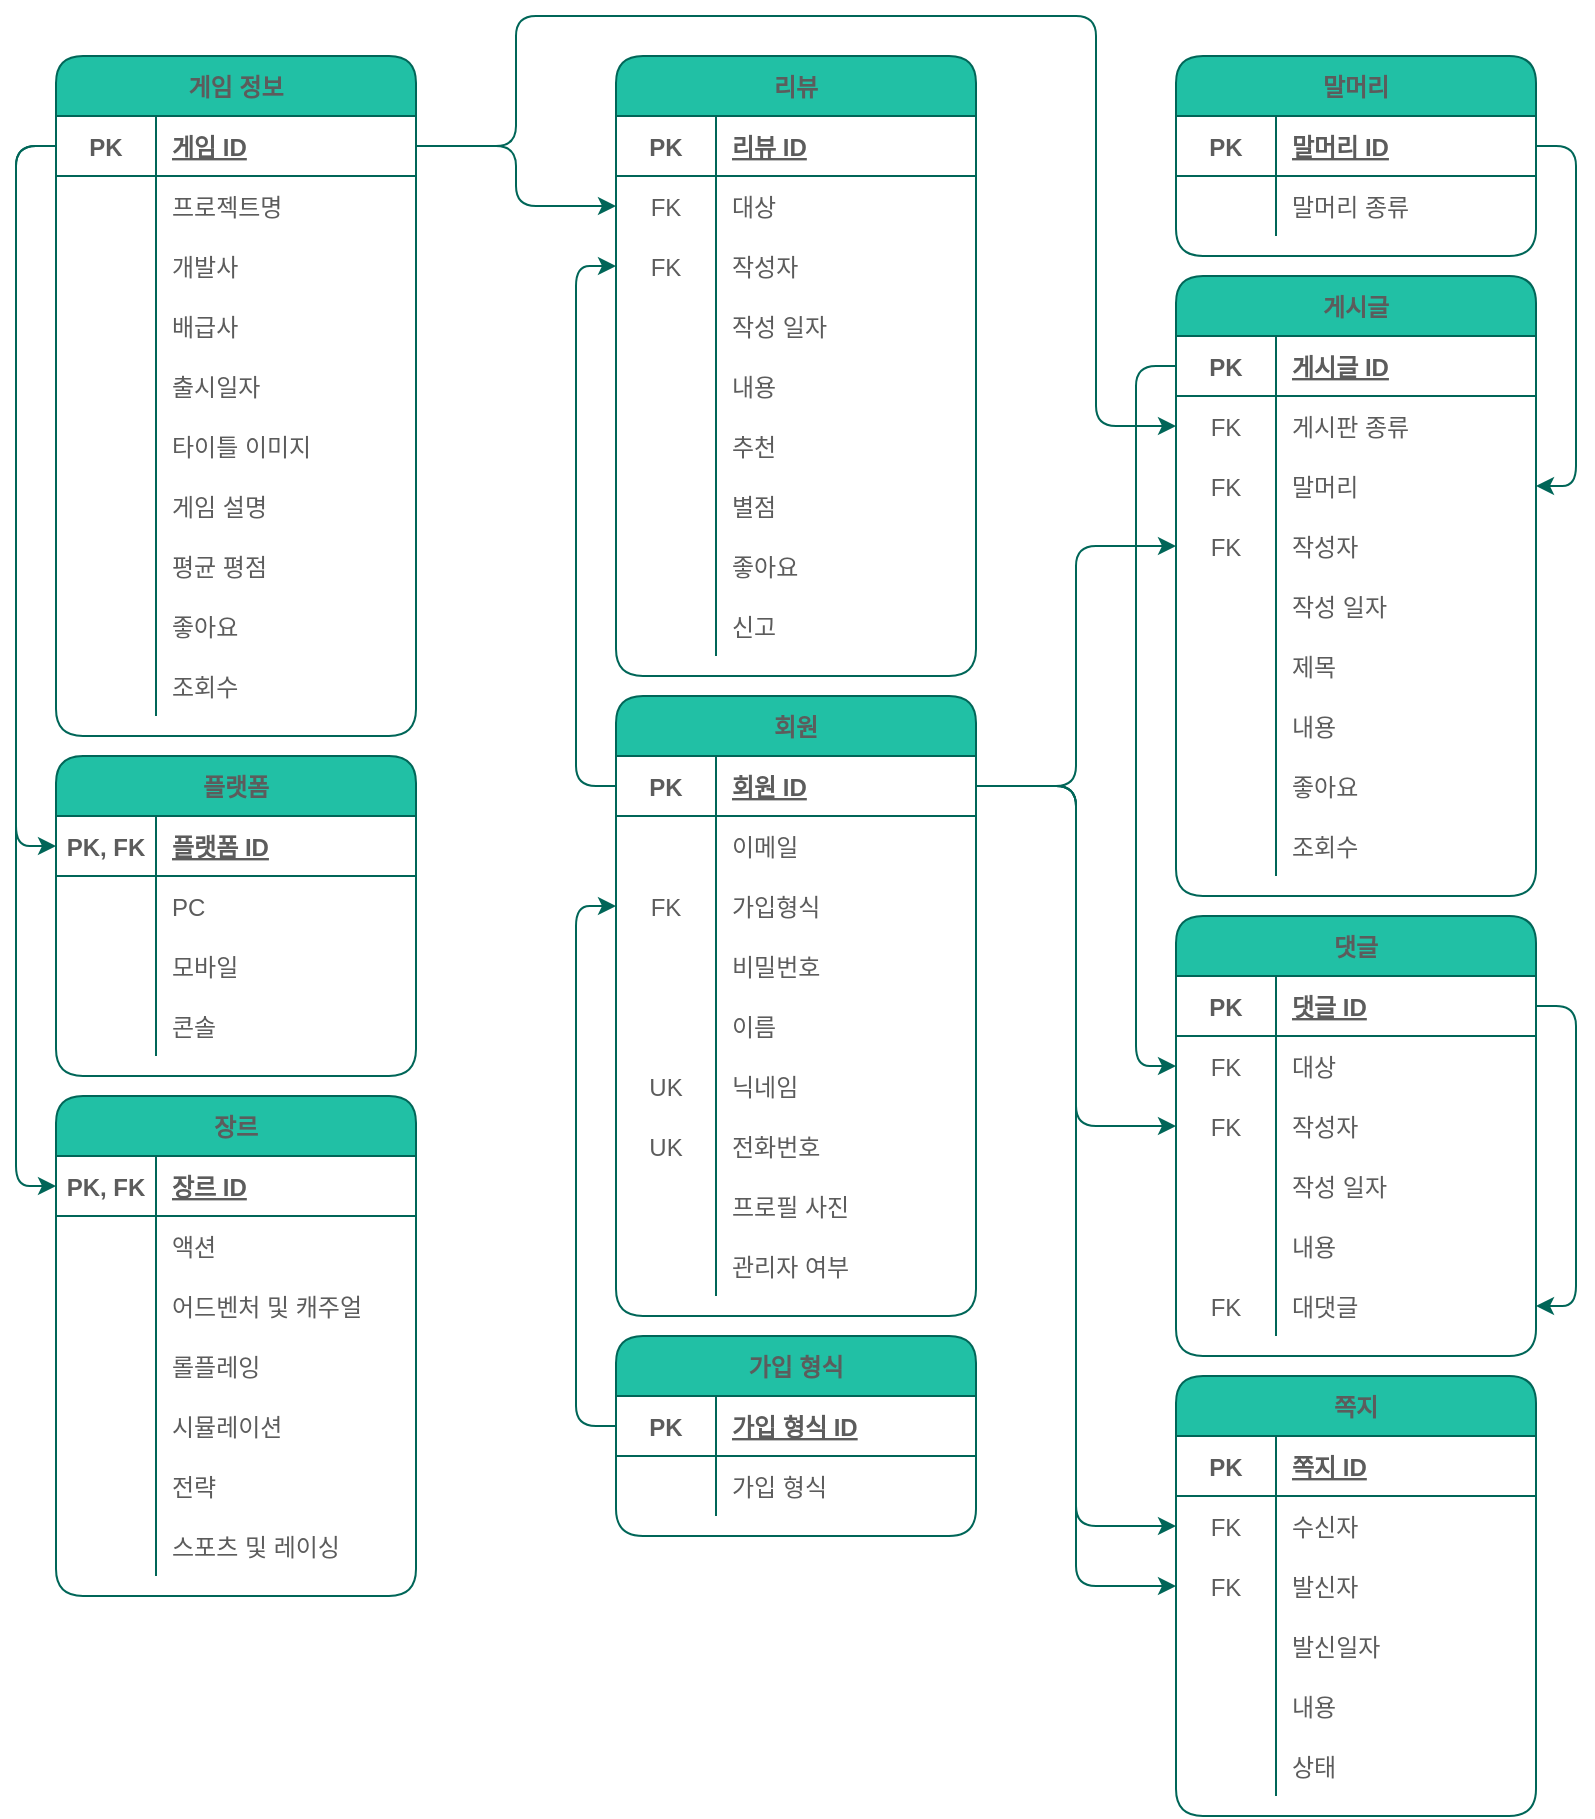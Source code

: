 <mxfile version="15.7.3" type="device" pages="2"><diagram id="6Ss3fy49pN7DMCuvD6lC" name="ERD"><mxGraphModel dx="1038" dy="521" grid="1" gridSize="10" guides="1" tooltips="1" connect="1" arrows="1" fold="1" page="1" pageScale="1" pageWidth="827" pageHeight="1169" math="0" shadow="0"><root><mxCell id="0"/><mxCell id="1" parent="0"/><mxCell id="GU6JbnZxrgmlRtscqpoS-1" value="회원" style="shape=table;startSize=30;container=1;collapsible=1;childLayout=tableLayout;fixedRows=1;rowLines=0;fontStyle=1;align=center;resizeLast=1;fillColor=#21C0A5;strokeColor=#006658;fontColor=#5C5C5C;rounded=1;" parent="1" vertex="1"><mxGeometry x="320" y="360" width="180" height="310" as="geometry"><mxRectangle x="380" y="120" width="60" height="30" as="alternateBounds"/></mxGeometry></mxCell><mxCell id="GU6JbnZxrgmlRtscqpoS-2" value="" style="shape=partialRectangle;collapsible=0;dropTarget=0;pointerEvents=0;fillColor=none;top=0;left=0;bottom=1;right=0;points=[[0,0.5],[1,0.5]];portConstraint=eastwest;strokeColor=#006658;fontColor=#5C5C5C;rounded=1;" parent="GU6JbnZxrgmlRtscqpoS-1" vertex="1"><mxGeometry y="30" width="180" height="30" as="geometry"/></mxCell><mxCell id="GU6JbnZxrgmlRtscqpoS-3" value="PK" style="shape=partialRectangle;connectable=0;fillColor=none;top=0;left=0;bottom=0;right=0;fontStyle=1;overflow=hidden;strokeColor=#006658;fontColor=#5C5C5C;rounded=1;" parent="GU6JbnZxrgmlRtscqpoS-2" vertex="1"><mxGeometry width="50" height="30" as="geometry"><mxRectangle width="50" height="30" as="alternateBounds"/></mxGeometry></mxCell><mxCell id="GU6JbnZxrgmlRtscqpoS-4" value="회원 ID" style="shape=partialRectangle;connectable=0;fillColor=none;top=0;left=0;bottom=0;right=0;align=left;spacingLeft=6;fontStyle=5;overflow=hidden;strokeColor=#006658;fontColor=#5C5C5C;rounded=1;" parent="GU6JbnZxrgmlRtscqpoS-2" vertex="1"><mxGeometry x="50" width="130" height="30" as="geometry"><mxRectangle width="130" height="30" as="alternateBounds"/></mxGeometry></mxCell><mxCell id="GU6JbnZxrgmlRtscqpoS-5" value="" style="shape=partialRectangle;collapsible=0;dropTarget=0;pointerEvents=0;fillColor=none;top=0;left=0;bottom=0;right=0;points=[[0,0.5],[1,0.5]];portConstraint=eastwest;strokeColor=#006658;fontColor=#5C5C5C;rounded=1;" parent="GU6JbnZxrgmlRtscqpoS-1" vertex="1"><mxGeometry y="60" width="180" height="30" as="geometry"/></mxCell><mxCell id="GU6JbnZxrgmlRtscqpoS-6" value="" style="shape=partialRectangle;connectable=0;fillColor=none;top=0;left=0;bottom=0;right=0;editable=1;overflow=hidden;strokeColor=#006658;fontColor=#5C5C5C;rounded=1;" parent="GU6JbnZxrgmlRtscqpoS-5" vertex="1"><mxGeometry width="50" height="30" as="geometry"><mxRectangle width="50" height="30" as="alternateBounds"/></mxGeometry></mxCell><mxCell id="GU6JbnZxrgmlRtscqpoS-7" value="이메일" style="shape=partialRectangle;connectable=0;fillColor=none;top=0;left=0;bottom=0;right=0;align=left;spacingLeft=6;overflow=hidden;strokeColor=#006658;fontColor=#5C5C5C;rounded=1;" parent="GU6JbnZxrgmlRtscqpoS-5" vertex="1"><mxGeometry x="50" width="130" height="30" as="geometry"><mxRectangle width="130" height="30" as="alternateBounds"/></mxGeometry></mxCell><mxCell id="GU6JbnZxrgmlRtscqpoS-8" value="" style="shape=partialRectangle;collapsible=0;dropTarget=0;pointerEvents=0;fillColor=none;top=0;left=0;bottom=0;right=0;points=[[0,0.5],[1,0.5]];portConstraint=eastwest;strokeColor=#006658;fontColor=#5C5C5C;rounded=1;" parent="GU6JbnZxrgmlRtscqpoS-1" vertex="1"><mxGeometry y="90" width="180" height="30" as="geometry"/></mxCell><mxCell id="GU6JbnZxrgmlRtscqpoS-9" value="FK" style="shape=partialRectangle;connectable=0;fillColor=none;top=0;left=0;bottom=0;right=0;editable=1;overflow=hidden;strokeColor=#006658;fontColor=#5C5C5C;rounded=1;" parent="GU6JbnZxrgmlRtscqpoS-8" vertex="1"><mxGeometry width="50" height="30" as="geometry"><mxRectangle width="50" height="30" as="alternateBounds"/></mxGeometry></mxCell><mxCell id="GU6JbnZxrgmlRtscqpoS-10" value="가입형식" style="shape=partialRectangle;connectable=0;fillColor=none;top=0;left=0;bottom=0;right=0;align=left;spacingLeft=6;overflow=hidden;strokeColor=#006658;fontColor=#5C5C5C;rounded=1;" parent="GU6JbnZxrgmlRtscqpoS-8" vertex="1"><mxGeometry x="50" width="130" height="30" as="geometry"><mxRectangle width="130" height="30" as="alternateBounds"/></mxGeometry></mxCell><mxCell id="GU6JbnZxrgmlRtscqpoS-11" value="" style="shape=partialRectangle;collapsible=0;dropTarget=0;pointerEvents=0;fillColor=none;top=0;left=0;bottom=0;right=0;points=[[0,0.5],[1,0.5]];portConstraint=eastwest;strokeColor=#006658;fontColor=#5C5C5C;rounded=1;" parent="GU6JbnZxrgmlRtscqpoS-1" vertex="1"><mxGeometry y="120" width="180" height="30" as="geometry"/></mxCell><mxCell id="GU6JbnZxrgmlRtscqpoS-12" value="" style="shape=partialRectangle;connectable=0;fillColor=none;top=0;left=0;bottom=0;right=0;editable=1;overflow=hidden;strokeColor=#006658;fontColor=#5C5C5C;rounded=1;" parent="GU6JbnZxrgmlRtscqpoS-11" vertex="1"><mxGeometry width="50" height="30" as="geometry"><mxRectangle width="50" height="30" as="alternateBounds"/></mxGeometry></mxCell><mxCell id="GU6JbnZxrgmlRtscqpoS-13" value="비밀번호" style="shape=partialRectangle;connectable=0;fillColor=none;top=0;left=0;bottom=0;right=0;align=left;spacingLeft=6;overflow=hidden;strokeColor=#006658;fontColor=#5C5C5C;rounded=1;" parent="GU6JbnZxrgmlRtscqpoS-11" vertex="1"><mxGeometry x="50" width="130" height="30" as="geometry"><mxRectangle width="130" height="30" as="alternateBounds"/></mxGeometry></mxCell><mxCell id="GU6JbnZxrgmlRtscqpoS-14" style="shape=partialRectangle;collapsible=0;dropTarget=0;pointerEvents=0;fillColor=none;top=0;left=0;bottom=0;right=0;points=[[0,0.5],[1,0.5]];portConstraint=eastwest;strokeColor=#006658;fontColor=#5C5C5C;rounded=1;" parent="GU6JbnZxrgmlRtscqpoS-1" vertex="1"><mxGeometry y="150" width="180" height="30" as="geometry"/></mxCell><mxCell id="GU6JbnZxrgmlRtscqpoS-15" style="shape=partialRectangle;connectable=0;fillColor=none;top=0;left=0;bottom=0;right=0;editable=1;overflow=hidden;strokeColor=#006658;fontColor=#5C5C5C;rounded=1;" parent="GU6JbnZxrgmlRtscqpoS-14" vertex="1"><mxGeometry width="50" height="30" as="geometry"><mxRectangle width="50" height="30" as="alternateBounds"/></mxGeometry></mxCell><mxCell id="GU6JbnZxrgmlRtscqpoS-16" value="이름" style="shape=partialRectangle;connectable=0;fillColor=none;top=0;left=0;bottom=0;right=0;align=left;spacingLeft=6;overflow=hidden;strokeColor=#006658;fontColor=#5C5C5C;rounded=1;" parent="GU6JbnZxrgmlRtscqpoS-14" vertex="1"><mxGeometry x="50" width="130" height="30" as="geometry"><mxRectangle width="130" height="30" as="alternateBounds"/></mxGeometry></mxCell><mxCell id="GU6JbnZxrgmlRtscqpoS-17" style="shape=partialRectangle;collapsible=0;dropTarget=0;pointerEvents=0;fillColor=none;top=0;left=0;bottom=0;right=0;points=[[0,0.5],[1,0.5]];portConstraint=eastwest;strokeColor=#006658;fontColor=#5C5C5C;rounded=1;" parent="GU6JbnZxrgmlRtscqpoS-1" vertex="1"><mxGeometry y="180" width="180" height="30" as="geometry"/></mxCell><mxCell id="GU6JbnZxrgmlRtscqpoS-18" value="UK" style="shape=partialRectangle;connectable=0;fillColor=none;top=0;left=0;bottom=0;right=0;editable=1;overflow=hidden;strokeColor=#006658;fontColor=#5C5C5C;rounded=1;" parent="GU6JbnZxrgmlRtscqpoS-17" vertex="1"><mxGeometry width="50" height="30" as="geometry"><mxRectangle width="50" height="30" as="alternateBounds"/></mxGeometry></mxCell><mxCell id="GU6JbnZxrgmlRtscqpoS-19" value="닉네임" style="shape=partialRectangle;connectable=0;fillColor=none;top=0;left=0;bottom=0;right=0;align=left;spacingLeft=6;overflow=hidden;strokeColor=#006658;fontColor=#5C5C5C;rounded=1;" parent="GU6JbnZxrgmlRtscqpoS-17" vertex="1"><mxGeometry x="50" width="130" height="30" as="geometry"><mxRectangle width="130" height="30" as="alternateBounds"/></mxGeometry></mxCell><mxCell id="GU6JbnZxrgmlRtscqpoS-20" style="shape=partialRectangle;collapsible=0;dropTarget=0;pointerEvents=0;fillColor=none;top=0;left=0;bottom=0;right=0;points=[[0,0.5],[1,0.5]];portConstraint=eastwest;strokeColor=#006658;fontColor=#5C5C5C;rounded=1;" parent="GU6JbnZxrgmlRtscqpoS-1" vertex="1"><mxGeometry y="210" width="180" height="30" as="geometry"/></mxCell><mxCell id="GU6JbnZxrgmlRtscqpoS-21" value="UK" style="shape=partialRectangle;connectable=0;fillColor=none;top=0;left=0;bottom=0;right=0;editable=1;overflow=hidden;strokeColor=#006658;fontColor=#5C5C5C;rounded=1;" parent="GU6JbnZxrgmlRtscqpoS-20" vertex="1"><mxGeometry width="50" height="30" as="geometry"><mxRectangle width="50" height="30" as="alternateBounds"/></mxGeometry></mxCell><mxCell id="GU6JbnZxrgmlRtscqpoS-22" value="전화번호" style="shape=partialRectangle;connectable=0;fillColor=none;top=0;left=0;bottom=0;right=0;align=left;spacingLeft=6;overflow=hidden;strokeColor=#006658;fontColor=#5C5C5C;rounded=1;" parent="GU6JbnZxrgmlRtscqpoS-20" vertex="1"><mxGeometry x="50" width="130" height="30" as="geometry"><mxRectangle width="130" height="30" as="alternateBounds"/></mxGeometry></mxCell><mxCell id="GU6JbnZxrgmlRtscqpoS-23" style="shape=partialRectangle;collapsible=0;dropTarget=0;pointerEvents=0;fillColor=none;top=0;left=0;bottom=0;right=0;points=[[0,0.5],[1,0.5]];portConstraint=eastwest;strokeColor=#006658;fontColor=#5C5C5C;rounded=1;" parent="GU6JbnZxrgmlRtscqpoS-1" vertex="1"><mxGeometry y="240" width="180" height="30" as="geometry"/></mxCell><mxCell id="GU6JbnZxrgmlRtscqpoS-24" style="shape=partialRectangle;connectable=0;fillColor=none;top=0;left=0;bottom=0;right=0;editable=1;overflow=hidden;strokeColor=#006658;fontColor=#5C5C5C;rounded=1;" parent="GU6JbnZxrgmlRtscqpoS-23" vertex="1"><mxGeometry width="50" height="30" as="geometry"><mxRectangle width="50" height="30" as="alternateBounds"/></mxGeometry></mxCell><mxCell id="GU6JbnZxrgmlRtscqpoS-25" value="프로필 사진" style="shape=partialRectangle;connectable=0;fillColor=none;top=0;left=0;bottom=0;right=0;align=left;spacingLeft=6;overflow=hidden;strokeColor=#006658;fontColor=#5C5C5C;rounded=1;" parent="GU6JbnZxrgmlRtscqpoS-23" vertex="1"><mxGeometry x="50" width="130" height="30" as="geometry"><mxRectangle width="130" height="30" as="alternateBounds"/></mxGeometry></mxCell><mxCell id="GU6JbnZxrgmlRtscqpoS-26" style="shape=partialRectangle;collapsible=0;dropTarget=0;pointerEvents=0;fillColor=none;top=0;left=0;bottom=0;right=0;points=[[0,0.5],[1,0.5]];portConstraint=eastwest;strokeColor=#006658;fontColor=#5C5C5C;rounded=1;" parent="GU6JbnZxrgmlRtscqpoS-1" vertex="1"><mxGeometry y="270" width="180" height="30" as="geometry"/></mxCell><mxCell id="GU6JbnZxrgmlRtscqpoS-27" style="shape=partialRectangle;connectable=0;fillColor=none;top=0;left=0;bottom=0;right=0;editable=1;overflow=hidden;strokeColor=#006658;fontColor=#5C5C5C;rounded=1;" parent="GU6JbnZxrgmlRtscqpoS-26" vertex="1"><mxGeometry width="50" height="30" as="geometry"><mxRectangle width="50" height="30" as="alternateBounds"/></mxGeometry></mxCell><mxCell id="GU6JbnZxrgmlRtscqpoS-28" value="관리자 여부" style="shape=partialRectangle;connectable=0;fillColor=none;top=0;left=0;bottom=0;right=0;align=left;spacingLeft=6;overflow=hidden;strokeColor=#006658;fontColor=#5C5C5C;rounded=1;" parent="GU6JbnZxrgmlRtscqpoS-26" vertex="1"><mxGeometry x="50" width="130" height="30" as="geometry"><mxRectangle width="130" height="30" as="alternateBounds"/></mxGeometry></mxCell><mxCell id="GU6JbnZxrgmlRtscqpoS-85" value="게시글" style="shape=table;startSize=30;container=1;collapsible=1;childLayout=tableLayout;fixedRows=1;rowLines=0;fontStyle=1;align=center;resizeLast=1;fillColor=#21C0A5;strokeColor=#006658;fontColor=#5C5C5C;rounded=1;" parent="1" vertex="1"><mxGeometry x="600" y="150" width="180" height="310" as="geometry"><mxRectangle x="380" y="120" width="60" height="30" as="alternateBounds"/></mxGeometry></mxCell><mxCell id="GU6JbnZxrgmlRtscqpoS-86" value="" style="shape=partialRectangle;collapsible=0;dropTarget=0;pointerEvents=0;fillColor=none;top=0;left=0;bottom=1;right=0;points=[[0,0.5],[1,0.5]];portConstraint=eastwest;strokeColor=#006658;fontColor=#5C5C5C;rounded=1;" parent="GU6JbnZxrgmlRtscqpoS-85" vertex="1"><mxGeometry y="30" width="180" height="30" as="geometry"/></mxCell><mxCell id="GU6JbnZxrgmlRtscqpoS-87" value="PK" style="shape=partialRectangle;connectable=0;fillColor=none;top=0;left=0;bottom=0;right=0;fontStyle=1;overflow=hidden;strokeColor=#006658;fontColor=#5C5C5C;rounded=1;" parent="GU6JbnZxrgmlRtscqpoS-86" vertex="1"><mxGeometry width="50" height="30" as="geometry"><mxRectangle width="50" height="30" as="alternateBounds"/></mxGeometry></mxCell><mxCell id="GU6JbnZxrgmlRtscqpoS-88" value="게시글 ID" style="shape=partialRectangle;connectable=0;fillColor=none;top=0;left=0;bottom=0;right=0;align=left;spacingLeft=6;fontStyle=5;overflow=hidden;strokeColor=#006658;fontColor=#5C5C5C;rounded=1;" parent="GU6JbnZxrgmlRtscqpoS-86" vertex="1"><mxGeometry x="50" width="130" height="30" as="geometry"><mxRectangle width="130" height="30" as="alternateBounds"/></mxGeometry></mxCell><mxCell id="GU6JbnZxrgmlRtscqpoS-89" value="" style="shape=partialRectangle;collapsible=0;dropTarget=0;pointerEvents=0;fillColor=none;top=0;left=0;bottom=0;right=0;points=[[0,0.5],[1,0.5]];portConstraint=eastwest;strokeColor=#006658;fontColor=#5C5C5C;rounded=1;" parent="GU6JbnZxrgmlRtscqpoS-85" vertex="1"><mxGeometry y="60" width="180" height="30" as="geometry"/></mxCell><mxCell id="GU6JbnZxrgmlRtscqpoS-90" value="FK" style="shape=partialRectangle;connectable=0;fillColor=none;top=0;left=0;bottom=0;right=0;editable=1;overflow=hidden;strokeColor=#006658;fontColor=#5C5C5C;rounded=1;" parent="GU6JbnZxrgmlRtscqpoS-89" vertex="1"><mxGeometry width="50" height="30" as="geometry"><mxRectangle width="50" height="30" as="alternateBounds"/></mxGeometry></mxCell><mxCell id="GU6JbnZxrgmlRtscqpoS-91" value="게시판 종류" style="shape=partialRectangle;connectable=0;fillColor=none;top=0;left=0;bottom=0;right=0;align=left;spacingLeft=6;overflow=hidden;strokeColor=#006658;fontColor=#5C5C5C;rounded=1;" parent="GU6JbnZxrgmlRtscqpoS-89" vertex="1"><mxGeometry x="50" width="130" height="30" as="geometry"><mxRectangle width="130" height="30" as="alternateBounds"/></mxGeometry></mxCell><mxCell id="GU6JbnZxrgmlRtscqpoS-92" value="" style="shape=partialRectangle;collapsible=0;dropTarget=0;pointerEvents=0;fillColor=none;top=0;left=0;bottom=0;right=0;points=[[0,0.5],[1,0.5]];portConstraint=eastwest;strokeColor=#006658;fontColor=#5C5C5C;rounded=1;" parent="GU6JbnZxrgmlRtscqpoS-85" vertex="1"><mxGeometry y="90" width="180" height="30" as="geometry"/></mxCell><mxCell id="GU6JbnZxrgmlRtscqpoS-93" value="FK" style="shape=partialRectangle;connectable=0;fillColor=none;top=0;left=0;bottom=0;right=0;editable=1;overflow=hidden;strokeColor=#006658;fontColor=#5C5C5C;rounded=1;" parent="GU6JbnZxrgmlRtscqpoS-92" vertex="1"><mxGeometry width="50" height="30" as="geometry"><mxRectangle width="50" height="30" as="alternateBounds"/></mxGeometry></mxCell><mxCell id="GU6JbnZxrgmlRtscqpoS-94" value="말머리" style="shape=partialRectangle;connectable=0;fillColor=none;top=0;left=0;bottom=0;right=0;align=left;spacingLeft=6;overflow=hidden;strokeColor=#006658;fontColor=#5C5C5C;rounded=1;" parent="GU6JbnZxrgmlRtscqpoS-92" vertex="1"><mxGeometry x="50" width="130" height="30" as="geometry"><mxRectangle width="130" height="30" as="alternateBounds"/></mxGeometry></mxCell><mxCell id="v6NRn0tlF-gJt0OTpnKH-201" style="shape=partialRectangle;collapsible=0;dropTarget=0;pointerEvents=0;fillColor=none;top=0;left=0;bottom=0;right=0;points=[[0,0.5],[1,0.5]];portConstraint=eastwest;strokeColor=#006658;fontColor=#5C5C5C;rounded=1;" parent="GU6JbnZxrgmlRtscqpoS-85" vertex="1"><mxGeometry y="120" width="180" height="30" as="geometry"/></mxCell><mxCell id="v6NRn0tlF-gJt0OTpnKH-202" value="FK" style="shape=partialRectangle;connectable=0;fillColor=none;top=0;left=0;bottom=0;right=0;editable=1;overflow=hidden;strokeColor=#006658;fontColor=#5C5C5C;rounded=1;" parent="v6NRn0tlF-gJt0OTpnKH-201" vertex="1"><mxGeometry width="50" height="30" as="geometry"><mxRectangle width="50" height="30" as="alternateBounds"/></mxGeometry></mxCell><mxCell id="v6NRn0tlF-gJt0OTpnKH-203" value="작성자" style="shape=partialRectangle;connectable=0;fillColor=none;top=0;left=0;bottom=0;right=0;align=left;spacingLeft=6;overflow=hidden;strokeColor=#006658;fontColor=#5C5C5C;rounded=1;" parent="v6NRn0tlF-gJt0OTpnKH-201" vertex="1"><mxGeometry x="50" width="130" height="30" as="geometry"><mxRectangle width="130" height="30" as="alternateBounds"/></mxGeometry></mxCell><mxCell id="GU6JbnZxrgmlRtscqpoS-95" value="" style="shape=partialRectangle;collapsible=0;dropTarget=0;pointerEvents=0;fillColor=none;top=0;left=0;bottom=0;right=0;points=[[0,0.5],[1,0.5]];portConstraint=eastwest;strokeColor=#006658;fontColor=#5C5C5C;rounded=1;" parent="GU6JbnZxrgmlRtscqpoS-85" vertex="1"><mxGeometry y="150" width="180" height="30" as="geometry"/></mxCell><mxCell id="GU6JbnZxrgmlRtscqpoS-96" value="" style="shape=partialRectangle;connectable=0;fillColor=none;top=0;left=0;bottom=0;right=0;editable=1;overflow=hidden;strokeColor=#006658;fontColor=#5C5C5C;rounded=1;" parent="GU6JbnZxrgmlRtscqpoS-95" vertex="1"><mxGeometry width="50" height="30" as="geometry"><mxRectangle width="50" height="30" as="alternateBounds"/></mxGeometry></mxCell><mxCell id="GU6JbnZxrgmlRtscqpoS-97" value="작성 일자" style="shape=partialRectangle;connectable=0;fillColor=none;top=0;left=0;bottom=0;right=0;align=left;spacingLeft=6;overflow=hidden;strokeColor=#006658;fontColor=#5C5C5C;rounded=1;" parent="GU6JbnZxrgmlRtscqpoS-95" vertex="1"><mxGeometry x="50" width="130" height="30" as="geometry"><mxRectangle width="130" height="30" as="alternateBounds"/></mxGeometry></mxCell><mxCell id="1Y18J6TziyqArIGTyxgX-1" value="" style="shape=partialRectangle;collapsible=0;dropTarget=0;pointerEvents=0;fillColor=none;top=0;left=0;bottom=0;right=0;points=[[0,0.5],[1,0.5]];portConstraint=eastwest;strokeColor=#006658;fontColor=#5C5C5C;rounded=1;" parent="GU6JbnZxrgmlRtscqpoS-85" vertex="1"><mxGeometry y="180" width="180" height="30" as="geometry"/></mxCell><mxCell id="1Y18J6TziyqArIGTyxgX-2" value="" style="shape=partialRectangle;connectable=0;fillColor=none;top=0;left=0;bottom=0;right=0;editable=1;overflow=hidden;strokeColor=#006658;fontColor=#5C5C5C;rounded=1;" parent="1Y18J6TziyqArIGTyxgX-1" vertex="1"><mxGeometry width="50" height="30" as="geometry"><mxRectangle width="50" height="30" as="alternateBounds"/></mxGeometry></mxCell><mxCell id="1Y18J6TziyqArIGTyxgX-3" value="제목" style="shape=partialRectangle;connectable=0;fillColor=none;top=0;left=0;bottom=0;right=0;align=left;spacingLeft=6;overflow=hidden;strokeColor=#006658;fontColor=#5C5C5C;rounded=1;" parent="1Y18J6TziyqArIGTyxgX-1" vertex="1"><mxGeometry x="50" width="130" height="30" as="geometry"><mxRectangle width="130" height="30" as="alternateBounds"/></mxGeometry></mxCell><mxCell id="GU6JbnZxrgmlRtscqpoS-98" style="shape=partialRectangle;collapsible=0;dropTarget=0;pointerEvents=0;fillColor=none;top=0;left=0;bottom=0;right=0;points=[[0,0.5],[1,0.5]];portConstraint=eastwest;strokeColor=#006658;fontColor=#5C5C5C;rounded=1;" parent="GU6JbnZxrgmlRtscqpoS-85" vertex="1"><mxGeometry y="210" width="180" height="30" as="geometry"/></mxCell><mxCell id="GU6JbnZxrgmlRtscqpoS-99" style="shape=partialRectangle;connectable=0;fillColor=none;top=0;left=0;bottom=0;right=0;editable=1;overflow=hidden;strokeColor=#006658;fontColor=#5C5C5C;rounded=1;" parent="GU6JbnZxrgmlRtscqpoS-98" vertex="1"><mxGeometry width="50" height="30" as="geometry"><mxRectangle width="50" height="30" as="alternateBounds"/></mxGeometry></mxCell><mxCell id="GU6JbnZxrgmlRtscqpoS-100" value="내용" style="shape=partialRectangle;connectable=0;fillColor=none;top=0;left=0;bottom=0;right=0;align=left;spacingLeft=6;overflow=hidden;strokeColor=#006658;fontColor=#5C5C5C;rounded=1;" parent="GU6JbnZxrgmlRtscqpoS-98" vertex="1"><mxGeometry x="50" width="130" height="30" as="geometry"><mxRectangle width="130" height="30" as="alternateBounds"/></mxGeometry></mxCell><mxCell id="K0f5IsR3w0iZM_fkNGqX-10" style="shape=partialRectangle;collapsible=0;dropTarget=0;pointerEvents=0;fillColor=none;top=0;left=0;bottom=0;right=0;points=[[0,0.5],[1,0.5]];portConstraint=eastwest;strokeColor=#006658;fontColor=#5C5C5C;rounded=1;" parent="GU6JbnZxrgmlRtscqpoS-85" vertex="1"><mxGeometry y="240" width="180" height="30" as="geometry"/></mxCell><mxCell id="K0f5IsR3w0iZM_fkNGqX-11" style="shape=partialRectangle;connectable=0;fillColor=none;top=0;left=0;bottom=0;right=0;editable=1;overflow=hidden;strokeColor=#006658;fontColor=#5C5C5C;rounded=1;" parent="K0f5IsR3w0iZM_fkNGqX-10" vertex="1"><mxGeometry width="50" height="30" as="geometry"><mxRectangle width="50" height="30" as="alternateBounds"/></mxGeometry></mxCell><mxCell id="K0f5IsR3w0iZM_fkNGqX-12" value="좋아요" style="shape=partialRectangle;connectable=0;fillColor=none;top=0;left=0;bottom=0;right=0;align=left;spacingLeft=6;overflow=hidden;strokeColor=#006658;fontColor=#5C5C5C;rounded=1;" parent="K0f5IsR3w0iZM_fkNGqX-10" vertex="1"><mxGeometry x="50" width="130" height="30" as="geometry"><mxRectangle width="130" height="30" as="alternateBounds"/></mxGeometry></mxCell><mxCell id="K0f5IsR3w0iZM_fkNGqX-13" style="shape=partialRectangle;collapsible=0;dropTarget=0;pointerEvents=0;fillColor=none;top=0;left=0;bottom=0;right=0;points=[[0,0.5],[1,0.5]];portConstraint=eastwest;strokeColor=#006658;fontColor=#5C5C5C;rounded=1;" parent="GU6JbnZxrgmlRtscqpoS-85" vertex="1"><mxGeometry y="270" width="180" height="30" as="geometry"/></mxCell><mxCell id="K0f5IsR3w0iZM_fkNGqX-14" style="shape=partialRectangle;connectable=0;fillColor=none;top=0;left=0;bottom=0;right=0;editable=1;overflow=hidden;strokeColor=#006658;fontColor=#5C5C5C;rounded=1;" parent="K0f5IsR3w0iZM_fkNGqX-13" vertex="1"><mxGeometry width="50" height="30" as="geometry"><mxRectangle width="50" height="30" as="alternateBounds"/></mxGeometry></mxCell><mxCell id="K0f5IsR3w0iZM_fkNGqX-15" value="조회수" style="shape=partialRectangle;connectable=0;fillColor=none;top=0;left=0;bottom=0;right=0;align=left;spacingLeft=6;overflow=hidden;strokeColor=#006658;fontColor=#5C5C5C;rounded=1;" parent="K0f5IsR3w0iZM_fkNGqX-13" vertex="1"><mxGeometry x="50" width="130" height="30" as="geometry"><mxRectangle width="130" height="30" as="alternateBounds"/></mxGeometry></mxCell><mxCell id="GU6JbnZxrgmlRtscqpoS-210" value="댓글" style="shape=table;startSize=30;container=1;collapsible=1;childLayout=tableLayout;fixedRows=1;rowLines=0;fontStyle=1;align=center;resizeLast=1;fillColor=#21C0A5;strokeColor=#006658;fontColor=#5C5C5C;rounded=1;" parent="1" vertex="1"><mxGeometry x="600" y="470" width="180" height="220" as="geometry"><mxRectangle x="380" y="120" width="60" height="30" as="alternateBounds"/></mxGeometry></mxCell><mxCell id="aDgFBHQ9t7iFgxTY_YsW-27" style="edgeStyle=orthogonalEdgeStyle;curved=0;sketch=0;orthogonalLoop=1;jettySize=auto;html=1;exitX=1;exitY=0.5;exitDx=0;exitDy=0;entryX=1;entryY=0.5;entryDx=0;entryDy=0;fontColor=#5C5C5C;strokeColor=#006658;fillColor=#21C0A5;" parent="GU6JbnZxrgmlRtscqpoS-210" source="GU6JbnZxrgmlRtscqpoS-211" target="GU6JbnZxrgmlRtscqpoS-223" edge="1"><mxGeometry relative="1" as="geometry"/></mxCell><mxCell id="GU6JbnZxrgmlRtscqpoS-211" value="" style="shape=partialRectangle;collapsible=0;dropTarget=0;pointerEvents=0;fillColor=none;top=0;left=0;bottom=1;right=0;points=[[0,0.5],[1,0.5]];portConstraint=eastwest;strokeColor=#006658;fontColor=#5C5C5C;rounded=1;" parent="GU6JbnZxrgmlRtscqpoS-210" vertex="1"><mxGeometry y="30" width="180" height="30" as="geometry"/></mxCell><mxCell id="GU6JbnZxrgmlRtscqpoS-212" value="PK" style="shape=partialRectangle;connectable=0;fillColor=none;top=0;left=0;bottom=0;right=0;fontStyle=1;overflow=hidden;strokeColor=#006658;fontColor=#5C5C5C;rounded=1;" parent="GU6JbnZxrgmlRtscqpoS-211" vertex="1"><mxGeometry width="50" height="30" as="geometry"><mxRectangle width="50" height="30" as="alternateBounds"/></mxGeometry></mxCell><mxCell id="GU6JbnZxrgmlRtscqpoS-213" value="댓글 ID" style="shape=partialRectangle;connectable=0;fillColor=none;top=0;left=0;bottom=0;right=0;align=left;spacingLeft=6;fontStyle=5;overflow=hidden;strokeColor=#006658;fontColor=#5C5C5C;rounded=1;" parent="GU6JbnZxrgmlRtscqpoS-211" vertex="1"><mxGeometry x="50" width="130" height="30" as="geometry"><mxRectangle width="130" height="30" as="alternateBounds"/></mxGeometry></mxCell><mxCell id="GU6JbnZxrgmlRtscqpoS-214" value="" style="shape=partialRectangle;collapsible=0;dropTarget=0;pointerEvents=0;fillColor=none;top=0;left=0;bottom=0;right=0;points=[[0,0.5],[1,0.5]];portConstraint=eastwest;strokeColor=#006658;fontColor=#5C5C5C;rounded=1;" parent="GU6JbnZxrgmlRtscqpoS-210" vertex="1"><mxGeometry y="60" width="180" height="30" as="geometry"/></mxCell><mxCell id="GU6JbnZxrgmlRtscqpoS-215" value="FK" style="shape=partialRectangle;connectable=0;fillColor=none;top=0;left=0;bottom=0;right=0;editable=1;overflow=hidden;strokeColor=#006658;fontColor=#5C5C5C;rounded=1;" parent="GU6JbnZxrgmlRtscqpoS-214" vertex="1"><mxGeometry width="50" height="30" as="geometry"><mxRectangle width="50" height="30" as="alternateBounds"/></mxGeometry></mxCell><mxCell id="GU6JbnZxrgmlRtscqpoS-216" value="대상" style="shape=partialRectangle;connectable=0;fillColor=none;top=0;left=0;bottom=0;right=0;align=left;spacingLeft=6;overflow=hidden;strokeColor=#006658;fontColor=#5C5C5C;rounded=1;" parent="GU6JbnZxrgmlRtscqpoS-214" vertex="1"><mxGeometry x="50" width="130" height="30" as="geometry"><mxRectangle width="130" height="30" as="alternateBounds"/></mxGeometry></mxCell><mxCell id="GU6JbnZxrgmlRtscqpoS-217" value="" style="shape=partialRectangle;collapsible=0;dropTarget=0;pointerEvents=0;fillColor=none;top=0;left=0;bottom=0;right=0;points=[[0,0.5],[1,0.5]];portConstraint=eastwest;strokeColor=#006658;fontColor=#5C5C5C;rounded=1;" parent="GU6JbnZxrgmlRtscqpoS-210" vertex="1"><mxGeometry y="90" width="180" height="30" as="geometry"/></mxCell><mxCell id="GU6JbnZxrgmlRtscqpoS-218" value="FK" style="shape=partialRectangle;connectable=0;fillColor=none;top=0;left=0;bottom=0;right=0;editable=1;overflow=hidden;strokeColor=#006658;fontColor=#5C5C5C;rounded=1;" parent="GU6JbnZxrgmlRtscqpoS-217" vertex="1"><mxGeometry width="50" height="30" as="geometry"><mxRectangle width="50" height="30" as="alternateBounds"/></mxGeometry></mxCell><mxCell id="GU6JbnZxrgmlRtscqpoS-219" value="작성자" style="shape=partialRectangle;connectable=0;fillColor=none;top=0;left=0;bottom=0;right=0;align=left;spacingLeft=6;overflow=hidden;strokeColor=#006658;fontColor=#5C5C5C;rounded=1;" parent="GU6JbnZxrgmlRtscqpoS-217" vertex="1"><mxGeometry x="50" width="130" height="30" as="geometry"><mxRectangle width="130" height="30" as="alternateBounds"/></mxGeometry></mxCell><mxCell id="GU6JbnZxrgmlRtscqpoS-220" value="" style="shape=partialRectangle;collapsible=0;dropTarget=0;pointerEvents=0;fillColor=none;top=0;left=0;bottom=0;right=0;points=[[0,0.5],[1,0.5]];portConstraint=eastwest;strokeColor=#006658;fontColor=#5C5C5C;rounded=1;" parent="GU6JbnZxrgmlRtscqpoS-210" vertex="1"><mxGeometry y="120" width="180" height="30" as="geometry"/></mxCell><mxCell id="GU6JbnZxrgmlRtscqpoS-221" value="" style="shape=partialRectangle;connectable=0;fillColor=none;top=0;left=0;bottom=0;right=0;editable=1;overflow=hidden;strokeColor=#006658;fontColor=#5C5C5C;rounded=1;" parent="GU6JbnZxrgmlRtscqpoS-220" vertex="1"><mxGeometry width="50" height="30" as="geometry"><mxRectangle width="50" height="30" as="alternateBounds"/></mxGeometry></mxCell><mxCell id="GU6JbnZxrgmlRtscqpoS-222" value="작성 일자" style="shape=partialRectangle;connectable=0;fillColor=none;top=0;left=0;bottom=0;right=0;align=left;spacingLeft=6;overflow=hidden;strokeColor=#006658;fontColor=#5C5C5C;rounded=1;" parent="GU6JbnZxrgmlRtscqpoS-220" vertex="1"><mxGeometry x="50" width="130" height="30" as="geometry"><mxRectangle width="130" height="30" as="alternateBounds"/></mxGeometry></mxCell><mxCell id="1Y18J6TziyqArIGTyxgX-4" value="" style="shape=partialRectangle;collapsible=0;dropTarget=0;pointerEvents=0;fillColor=none;top=0;left=0;bottom=0;right=0;points=[[0,0.5],[1,0.5]];portConstraint=eastwest;strokeColor=#006658;fontColor=#5C5C5C;rounded=1;" parent="GU6JbnZxrgmlRtscqpoS-210" vertex="1"><mxGeometry y="150" width="180" height="30" as="geometry"/></mxCell><mxCell id="1Y18J6TziyqArIGTyxgX-5" value="" style="shape=partialRectangle;connectable=0;fillColor=none;top=0;left=0;bottom=0;right=0;editable=1;overflow=hidden;strokeColor=#006658;fontColor=#5C5C5C;rounded=1;" parent="1Y18J6TziyqArIGTyxgX-4" vertex="1"><mxGeometry width="50" height="30" as="geometry"><mxRectangle width="50" height="30" as="alternateBounds"/></mxGeometry></mxCell><mxCell id="1Y18J6TziyqArIGTyxgX-6" value="내용" style="shape=partialRectangle;connectable=0;fillColor=none;top=0;left=0;bottom=0;right=0;align=left;spacingLeft=6;overflow=hidden;strokeColor=#006658;fontColor=#5C5C5C;rounded=1;" parent="1Y18J6TziyqArIGTyxgX-4" vertex="1"><mxGeometry x="50" width="130" height="30" as="geometry"><mxRectangle width="130" height="30" as="alternateBounds"/></mxGeometry></mxCell><mxCell id="GU6JbnZxrgmlRtscqpoS-223" style="shape=partialRectangle;collapsible=0;dropTarget=0;pointerEvents=0;fillColor=none;top=0;left=0;bottom=0;right=0;points=[[0,0.5],[1,0.5]];portConstraint=eastwest;strokeColor=#006658;fontColor=#5C5C5C;rounded=1;" parent="GU6JbnZxrgmlRtscqpoS-210" vertex="1"><mxGeometry y="180" width="180" height="30" as="geometry"/></mxCell><mxCell id="GU6JbnZxrgmlRtscqpoS-224" value="FK" style="shape=partialRectangle;connectable=0;fillColor=none;top=0;left=0;bottom=0;right=0;editable=1;overflow=hidden;strokeColor=#006658;fontColor=#5C5C5C;rounded=1;" parent="GU6JbnZxrgmlRtscqpoS-223" vertex="1"><mxGeometry width="50" height="30" as="geometry"><mxRectangle width="50" height="30" as="alternateBounds"/></mxGeometry></mxCell><mxCell id="GU6JbnZxrgmlRtscqpoS-225" value="대댓글" style="shape=partialRectangle;connectable=0;fillColor=none;top=0;left=0;bottom=0;right=0;align=left;spacingLeft=6;overflow=hidden;strokeColor=#006658;fontColor=#5C5C5C;rounded=1;" parent="GU6JbnZxrgmlRtscqpoS-223" vertex="1"><mxGeometry x="50" width="130" height="30" as="geometry"><mxRectangle width="130" height="30" as="alternateBounds"/></mxGeometry></mxCell><mxCell id="v6NRn0tlF-gJt0OTpnKH-48" value="가입 형식" style="shape=table;startSize=30;container=1;collapsible=1;childLayout=tableLayout;fixedRows=1;rowLines=0;fontStyle=1;align=center;resizeLast=1;fillColor=#21C0A5;strokeColor=#006658;fontColor=#5C5C5C;rounded=1;" parent="1" vertex="1"><mxGeometry x="320" y="680" width="180" height="100" as="geometry"><mxRectangle x="380" y="120" width="60" height="30" as="alternateBounds"/></mxGeometry></mxCell><mxCell id="v6NRn0tlF-gJt0OTpnKH-49" value="" style="shape=partialRectangle;collapsible=0;dropTarget=0;pointerEvents=0;fillColor=none;top=0;left=0;bottom=1;right=0;points=[[0,0.5],[1,0.5]];portConstraint=eastwest;strokeColor=#006658;fontColor=#5C5C5C;rounded=1;" parent="v6NRn0tlF-gJt0OTpnKH-48" vertex="1"><mxGeometry y="30" width="180" height="30" as="geometry"/></mxCell><mxCell id="v6NRn0tlF-gJt0OTpnKH-50" value="PK" style="shape=partialRectangle;connectable=0;fillColor=none;top=0;left=0;bottom=0;right=0;fontStyle=1;overflow=hidden;strokeColor=#006658;fontColor=#5C5C5C;rounded=1;" parent="v6NRn0tlF-gJt0OTpnKH-49" vertex="1"><mxGeometry width="50" height="30" as="geometry"><mxRectangle width="50" height="30" as="alternateBounds"/></mxGeometry></mxCell><mxCell id="v6NRn0tlF-gJt0OTpnKH-51" value="가입 형식 ID" style="shape=partialRectangle;connectable=0;fillColor=none;top=0;left=0;bottom=0;right=0;align=left;spacingLeft=6;fontStyle=5;overflow=hidden;strokeColor=#006658;fontColor=#5C5C5C;rounded=1;" parent="v6NRn0tlF-gJt0OTpnKH-49" vertex="1"><mxGeometry x="50" width="130" height="30" as="geometry"><mxRectangle width="130" height="30" as="alternateBounds"/></mxGeometry></mxCell><mxCell id="v6NRn0tlF-gJt0OTpnKH-52" value="" style="shape=partialRectangle;collapsible=0;dropTarget=0;pointerEvents=0;fillColor=none;top=0;left=0;bottom=0;right=0;points=[[0,0.5],[1,0.5]];portConstraint=eastwest;strokeColor=#006658;fontColor=#5C5C5C;rounded=1;" parent="v6NRn0tlF-gJt0OTpnKH-48" vertex="1"><mxGeometry y="60" width="180" height="30" as="geometry"/></mxCell><mxCell id="v6NRn0tlF-gJt0OTpnKH-53" value="" style="shape=partialRectangle;connectable=0;fillColor=none;top=0;left=0;bottom=0;right=0;editable=1;overflow=hidden;strokeColor=#006658;fontColor=#5C5C5C;rounded=1;" parent="v6NRn0tlF-gJt0OTpnKH-52" vertex="1"><mxGeometry width="50" height="30" as="geometry"><mxRectangle width="50" height="30" as="alternateBounds"/></mxGeometry></mxCell><mxCell id="v6NRn0tlF-gJt0OTpnKH-54" value="가입 형식" style="shape=partialRectangle;connectable=0;fillColor=none;top=0;left=0;bottom=0;right=0;align=left;spacingLeft=6;overflow=hidden;strokeColor=#006658;fontColor=#5C5C5C;rounded=1;" parent="v6NRn0tlF-gJt0OTpnKH-52" vertex="1"><mxGeometry x="50" width="130" height="30" as="geometry"><mxRectangle width="130" height="30" as="alternateBounds"/></mxGeometry></mxCell><mxCell id="v6NRn0tlF-gJt0OTpnKH-89" value="말머리" style="shape=table;startSize=30;container=1;collapsible=1;childLayout=tableLayout;fixedRows=1;rowLines=0;fontStyle=1;align=center;resizeLast=1;fillColor=#21C0A5;strokeColor=#006658;fontColor=#5C5C5C;rounded=1;" parent="1" vertex="1"><mxGeometry x="600" y="40" width="180" height="100" as="geometry"><mxRectangle x="380" y="120" width="60" height="30" as="alternateBounds"/></mxGeometry></mxCell><mxCell id="v6NRn0tlF-gJt0OTpnKH-90" value="" style="shape=partialRectangle;collapsible=0;dropTarget=0;pointerEvents=0;fillColor=none;top=0;left=0;bottom=1;right=0;points=[[0,0.5],[1,0.5]];portConstraint=eastwest;strokeColor=#006658;fontColor=#5C5C5C;rounded=1;" parent="v6NRn0tlF-gJt0OTpnKH-89" vertex="1"><mxGeometry y="30" width="180" height="30" as="geometry"/></mxCell><mxCell id="v6NRn0tlF-gJt0OTpnKH-91" value="PK" style="shape=partialRectangle;connectable=0;fillColor=none;top=0;left=0;bottom=0;right=0;fontStyle=1;overflow=hidden;strokeColor=#006658;fontColor=#5C5C5C;rounded=1;" parent="v6NRn0tlF-gJt0OTpnKH-90" vertex="1"><mxGeometry width="50" height="30" as="geometry"><mxRectangle width="50" height="30" as="alternateBounds"/></mxGeometry></mxCell><mxCell id="v6NRn0tlF-gJt0OTpnKH-92" value="말머리 ID" style="shape=partialRectangle;connectable=0;fillColor=none;top=0;left=0;bottom=0;right=0;align=left;spacingLeft=6;fontStyle=5;overflow=hidden;strokeColor=#006658;fontColor=#5C5C5C;rounded=1;" parent="v6NRn0tlF-gJt0OTpnKH-90" vertex="1"><mxGeometry x="50" width="130" height="30" as="geometry"><mxRectangle width="130" height="30" as="alternateBounds"/></mxGeometry></mxCell><mxCell id="v6NRn0tlF-gJt0OTpnKH-93" value="" style="shape=partialRectangle;collapsible=0;dropTarget=0;pointerEvents=0;fillColor=none;top=0;left=0;bottom=0;right=0;points=[[0,0.5],[1,0.5]];portConstraint=eastwest;strokeColor=#006658;fontColor=#5C5C5C;rounded=1;" parent="v6NRn0tlF-gJt0OTpnKH-89" vertex="1"><mxGeometry y="60" width="180" height="30" as="geometry"/></mxCell><mxCell id="v6NRn0tlF-gJt0OTpnKH-94" value="" style="shape=partialRectangle;connectable=0;fillColor=none;top=0;left=0;bottom=0;right=0;editable=1;overflow=hidden;strokeColor=#006658;fontColor=#5C5C5C;rounded=1;" parent="v6NRn0tlF-gJt0OTpnKH-93" vertex="1"><mxGeometry width="50" height="30" as="geometry"><mxRectangle width="50" height="30" as="alternateBounds"/></mxGeometry></mxCell><mxCell id="v6NRn0tlF-gJt0OTpnKH-95" value="말머리 종류" style="shape=partialRectangle;connectable=0;fillColor=none;top=0;left=0;bottom=0;right=0;align=left;spacingLeft=6;overflow=hidden;strokeColor=#006658;fontColor=#5C5C5C;rounded=1;" parent="v6NRn0tlF-gJt0OTpnKH-93" vertex="1"><mxGeometry x="50" width="130" height="30" as="geometry"><mxRectangle width="130" height="30" as="alternateBounds"/></mxGeometry></mxCell><mxCell id="v6NRn0tlF-gJt0OTpnKH-97" style="edgeStyle=orthogonalEdgeStyle;curved=0;sketch=0;orthogonalLoop=1;jettySize=auto;html=1;exitX=0;exitY=0.5;exitDx=0;exitDy=0;entryX=0;entryY=0.5;entryDx=0;entryDy=0;fontColor=#5C5C5C;strokeColor=#006658;fillColor=#21C0A5;" parent="1" edge="1"><mxGeometry relative="1" as="geometry"><mxPoint x="280" y="305" as="targetPoint"/></mxGeometry></mxCell><mxCell id="v6NRn0tlF-gJt0OTpnKH-99" style="edgeStyle=orthogonalEdgeStyle;curved=0;sketch=0;orthogonalLoop=1;jettySize=auto;html=1;exitX=0;exitY=0.5;exitDx=0;exitDy=0;entryX=0;entryY=0.5;entryDx=0;entryDy=0;fontColor=#5C5C5C;strokeColor=#006658;fillColor=#21C0A5;" parent="1" edge="1"><mxGeometry relative="1" as="geometry"><mxPoint x="280" y="495" as="targetPoint"/></mxGeometry></mxCell><mxCell id="v6NRn0tlF-gJt0OTpnKH-100" style="edgeStyle=orthogonalEdgeStyle;curved=0;sketch=0;orthogonalLoop=1;jettySize=auto;html=1;exitX=0;exitY=0.5;exitDx=0;exitDy=0;entryX=0;entryY=0.5;entryDx=0;entryDy=0;fontColor=#5C5C5C;strokeColor=#006658;fillColor=#21C0A5;" parent="1" edge="1"><mxGeometry relative="1" as="geometry"><mxPoint x="520" y="85" as="sourcePoint"/></mxGeometry></mxCell><mxCell id="v6NRn0tlF-gJt0OTpnKH-110" value="플랫폼" style="shape=table;startSize=30;container=1;collapsible=1;childLayout=tableLayout;fixedRows=1;rowLines=0;fontStyle=1;align=center;resizeLast=1;fillColor=#21C0A5;strokeColor=#006658;fontColor=#5C5C5C;rounded=1;" parent="1" vertex="1"><mxGeometry x="40" y="390" width="180" height="160" as="geometry"><mxRectangle x="380" y="120" width="60" height="30" as="alternateBounds"/></mxGeometry></mxCell><mxCell id="v6NRn0tlF-gJt0OTpnKH-111" value="" style="shape=partialRectangle;collapsible=0;dropTarget=0;pointerEvents=0;fillColor=none;top=0;left=0;bottom=1;right=0;points=[[0,0.5],[1,0.5]];portConstraint=eastwest;strokeColor=#006658;fontColor=#5C5C5C;rounded=1;" parent="v6NRn0tlF-gJt0OTpnKH-110" vertex="1"><mxGeometry y="30" width="180" height="30" as="geometry"/></mxCell><mxCell id="v6NRn0tlF-gJt0OTpnKH-112" value="PK, FK" style="shape=partialRectangle;connectable=0;fillColor=none;top=0;left=0;bottom=0;right=0;fontStyle=1;overflow=hidden;strokeColor=#006658;fontColor=#5C5C5C;rounded=1;" parent="v6NRn0tlF-gJt0OTpnKH-111" vertex="1"><mxGeometry width="50" height="30" as="geometry"><mxRectangle width="50" height="30" as="alternateBounds"/></mxGeometry></mxCell><mxCell id="v6NRn0tlF-gJt0OTpnKH-113" value="플랫폼 ID" style="shape=partialRectangle;connectable=0;fillColor=none;top=0;left=0;bottom=0;right=0;align=left;spacingLeft=6;fontStyle=5;overflow=hidden;strokeColor=#006658;fontColor=#5C5C5C;rounded=1;" parent="v6NRn0tlF-gJt0OTpnKH-111" vertex="1"><mxGeometry x="50" width="130" height="30" as="geometry"><mxRectangle width="130" height="30" as="alternateBounds"/></mxGeometry></mxCell><mxCell id="v6NRn0tlF-gJt0OTpnKH-114" value="" style="shape=partialRectangle;collapsible=0;dropTarget=0;pointerEvents=0;fillColor=none;top=0;left=0;bottom=0;right=0;points=[[0,0.5],[1,0.5]];portConstraint=eastwest;strokeColor=#006658;fontColor=#5C5C5C;rounded=1;" parent="v6NRn0tlF-gJt0OTpnKH-110" vertex="1"><mxGeometry y="60" width="180" height="30" as="geometry"/></mxCell><mxCell id="v6NRn0tlF-gJt0OTpnKH-115" value="" style="shape=partialRectangle;connectable=0;fillColor=none;top=0;left=0;bottom=0;right=0;editable=1;overflow=hidden;strokeColor=#006658;fontColor=#5C5C5C;rounded=1;" parent="v6NRn0tlF-gJt0OTpnKH-114" vertex="1"><mxGeometry width="50" height="30" as="geometry"><mxRectangle width="50" height="30" as="alternateBounds"/></mxGeometry></mxCell><mxCell id="v6NRn0tlF-gJt0OTpnKH-116" value="PC" style="shape=partialRectangle;connectable=0;fillColor=none;top=0;left=0;bottom=0;right=0;align=left;spacingLeft=6;overflow=hidden;strokeColor=#006658;fontColor=#5C5C5C;rounded=1;" parent="v6NRn0tlF-gJt0OTpnKH-114" vertex="1"><mxGeometry x="50" width="130" height="30" as="geometry"><mxRectangle width="130" height="30" as="alternateBounds"/></mxGeometry></mxCell><mxCell id="v6NRn0tlF-gJt0OTpnKH-117" value="" style="shape=partialRectangle;collapsible=0;dropTarget=0;pointerEvents=0;fillColor=none;top=0;left=0;bottom=0;right=0;points=[[0,0.5],[1,0.5]];portConstraint=eastwest;strokeColor=#006658;fontColor=#5C5C5C;rounded=1;" parent="v6NRn0tlF-gJt0OTpnKH-110" vertex="1"><mxGeometry y="90" width="180" height="30" as="geometry"/></mxCell><mxCell id="v6NRn0tlF-gJt0OTpnKH-118" value="" style="shape=partialRectangle;connectable=0;fillColor=none;top=0;left=0;bottom=0;right=0;editable=1;overflow=hidden;strokeColor=#006658;fontColor=#5C5C5C;rounded=1;" parent="v6NRn0tlF-gJt0OTpnKH-117" vertex="1"><mxGeometry width="50" height="30" as="geometry"><mxRectangle width="50" height="30" as="alternateBounds"/></mxGeometry></mxCell><mxCell id="v6NRn0tlF-gJt0OTpnKH-119" value="모바일" style="shape=partialRectangle;connectable=0;fillColor=none;top=0;left=0;bottom=0;right=0;align=left;spacingLeft=6;overflow=hidden;strokeColor=#006658;fontColor=#5C5C5C;rounded=1;" parent="v6NRn0tlF-gJt0OTpnKH-117" vertex="1"><mxGeometry x="50" width="130" height="30" as="geometry"><mxRectangle width="130" height="30" as="alternateBounds"/></mxGeometry></mxCell><mxCell id="v6NRn0tlF-gJt0OTpnKH-120" style="shape=partialRectangle;collapsible=0;dropTarget=0;pointerEvents=0;fillColor=none;top=0;left=0;bottom=0;right=0;points=[[0,0.5],[1,0.5]];portConstraint=eastwest;strokeColor=#006658;fontColor=#5C5C5C;rounded=1;" parent="v6NRn0tlF-gJt0OTpnKH-110" vertex="1"><mxGeometry y="120" width="180" height="30" as="geometry"/></mxCell><mxCell id="v6NRn0tlF-gJt0OTpnKH-121" style="shape=partialRectangle;connectable=0;fillColor=none;top=0;left=0;bottom=0;right=0;editable=1;overflow=hidden;strokeColor=#006658;fontColor=#5C5C5C;rounded=1;" parent="v6NRn0tlF-gJt0OTpnKH-120" vertex="1"><mxGeometry width="50" height="30" as="geometry"><mxRectangle width="50" height="30" as="alternateBounds"/></mxGeometry></mxCell><mxCell id="v6NRn0tlF-gJt0OTpnKH-122" value="콘솔" style="shape=partialRectangle;connectable=0;fillColor=none;top=0;left=0;bottom=0;right=0;align=left;spacingLeft=6;overflow=hidden;strokeColor=#006658;fontColor=#5C5C5C;rounded=1;" parent="v6NRn0tlF-gJt0OTpnKH-120" vertex="1"><mxGeometry x="50" width="130" height="30" as="geometry"><mxRectangle width="130" height="30" as="alternateBounds"/></mxGeometry></mxCell><mxCell id="v6NRn0tlF-gJt0OTpnKH-123" value="리뷰" style="shape=table;startSize=30;container=1;collapsible=1;childLayout=tableLayout;fixedRows=1;rowLines=0;fontStyle=1;align=center;resizeLast=1;fillColor=#21C0A5;strokeColor=#006658;fontColor=#5C5C5C;rounded=1;" parent="1" vertex="1"><mxGeometry x="320" y="40" width="180" height="310" as="geometry"><mxRectangle x="380" y="120" width="60" height="30" as="alternateBounds"/></mxGeometry></mxCell><mxCell id="v6NRn0tlF-gJt0OTpnKH-124" value="" style="shape=partialRectangle;collapsible=0;dropTarget=0;pointerEvents=0;fillColor=none;top=0;left=0;bottom=1;right=0;points=[[0,0.5],[1,0.5]];portConstraint=eastwest;strokeColor=#006658;fontColor=#5C5C5C;rounded=1;" parent="v6NRn0tlF-gJt0OTpnKH-123" vertex="1"><mxGeometry y="30" width="180" height="30" as="geometry"/></mxCell><mxCell id="v6NRn0tlF-gJt0OTpnKH-125" value="PK" style="shape=partialRectangle;connectable=0;fillColor=none;top=0;left=0;bottom=0;right=0;fontStyle=1;overflow=hidden;strokeColor=#006658;fontColor=#5C5C5C;rounded=1;" parent="v6NRn0tlF-gJt0OTpnKH-124" vertex="1"><mxGeometry width="50" height="30" as="geometry"><mxRectangle width="50" height="30" as="alternateBounds"/></mxGeometry></mxCell><mxCell id="v6NRn0tlF-gJt0OTpnKH-126" value="리뷰 ID" style="shape=partialRectangle;connectable=0;fillColor=none;top=0;left=0;bottom=0;right=0;align=left;spacingLeft=6;fontStyle=5;overflow=hidden;strokeColor=#006658;fontColor=#5C5C5C;rounded=1;" parent="v6NRn0tlF-gJt0OTpnKH-124" vertex="1"><mxGeometry x="50" width="130" height="30" as="geometry"><mxRectangle width="130" height="30" as="alternateBounds"/></mxGeometry></mxCell><mxCell id="v6NRn0tlF-gJt0OTpnKH-127" value="" style="shape=partialRectangle;collapsible=0;dropTarget=0;pointerEvents=0;fillColor=none;top=0;left=0;bottom=0;right=0;points=[[0,0.5],[1,0.5]];portConstraint=eastwest;strokeColor=#006658;fontColor=#5C5C5C;rounded=1;" parent="v6NRn0tlF-gJt0OTpnKH-123" vertex="1"><mxGeometry y="60" width="180" height="30" as="geometry"/></mxCell><mxCell id="v6NRn0tlF-gJt0OTpnKH-128" value="FK" style="shape=partialRectangle;connectable=0;fillColor=none;top=0;left=0;bottom=0;right=0;editable=1;overflow=hidden;strokeColor=#006658;fontColor=#5C5C5C;rounded=1;" parent="v6NRn0tlF-gJt0OTpnKH-127" vertex="1"><mxGeometry width="50" height="30" as="geometry"><mxRectangle width="50" height="30" as="alternateBounds"/></mxGeometry></mxCell><mxCell id="v6NRn0tlF-gJt0OTpnKH-129" value="대상" style="shape=partialRectangle;connectable=0;fillColor=none;top=0;left=0;bottom=0;right=0;align=left;spacingLeft=6;overflow=hidden;strokeColor=#006658;fontColor=#5C5C5C;rounded=1;" parent="v6NRn0tlF-gJt0OTpnKH-127" vertex="1"><mxGeometry x="50" width="130" height="30" as="geometry"><mxRectangle width="130" height="30" as="alternateBounds"/></mxGeometry></mxCell><mxCell id="v6NRn0tlF-gJt0OTpnKH-130" value="" style="shape=partialRectangle;collapsible=0;dropTarget=0;pointerEvents=0;fillColor=none;top=0;left=0;bottom=0;right=0;points=[[0,0.5],[1,0.5]];portConstraint=eastwest;strokeColor=#006658;fontColor=#5C5C5C;rounded=1;" parent="v6NRn0tlF-gJt0OTpnKH-123" vertex="1"><mxGeometry y="90" width="180" height="30" as="geometry"/></mxCell><mxCell id="v6NRn0tlF-gJt0OTpnKH-131" value="FK" style="shape=partialRectangle;connectable=0;fillColor=none;top=0;left=0;bottom=0;right=0;editable=1;overflow=hidden;strokeColor=#006658;fontColor=#5C5C5C;rounded=1;" parent="v6NRn0tlF-gJt0OTpnKH-130" vertex="1"><mxGeometry width="50" height="30" as="geometry"><mxRectangle width="50" height="30" as="alternateBounds"/></mxGeometry></mxCell><mxCell id="v6NRn0tlF-gJt0OTpnKH-132" value="작성자" style="shape=partialRectangle;connectable=0;fillColor=none;top=0;left=0;bottom=0;right=0;align=left;spacingLeft=6;overflow=hidden;strokeColor=#006658;fontColor=#5C5C5C;rounded=1;" parent="v6NRn0tlF-gJt0OTpnKH-130" vertex="1"><mxGeometry x="50" width="130" height="30" as="geometry"><mxRectangle width="130" height="30" as="alternateBounds"/></mxGeometry></mxCell><mxCell id="v6NRn0tlF-gJt0OTpnKH-133" style="shape=partialRectangle;collapsible=0;dropTarget=0;pointerEvents=0;fillColor=none;top=0;left=0;bottom=0;right=0;points=[[0,0.5],[1,0.5]];portConstraint=eastwest;strokeColor=#006658;fontColor=#5C5C5C;rounded=1;" parent="v6NRn0tlF-gJt0OTpnKH-123" vertex="1"><mxGeometry y="120" width="180" height="30" as="geometry"/></mxCell><mxCell id="v6NRn0tlF-gJt0OTpnKH-134" style="shape=partialRectangle;connectable=0;fillColor=none;top=0;left=0;bottom=0;right=0;editable=1;overflow=hidden;strokeColor=#006658;fontColor=#5C5C5C;rounded=1;" parent="v6NRn0tlF-gJt0OTpnKH-133" vertex="1"><mxGeometry width="50" height="30" as="geometry"><mxRectangle width="50" height="30" as="alternateBounds"/></mxGeometry></mxCell><mxCell id="v6NRn0tlF-gJt0OTpnKH-135" value="작성 일자" style="shape=partialRectangle;connectable=0;fillColor=none;top=0;left=0;bottom=0;right=0;align=left;spacingLeft=6;overflow=hidden;strokeColor=#006658;fontColor=#5C5C5C;rounded=1;" parent="v6NRn0tlF-gJt0OTpnKH-133" vertex="1"><mxGeometry x="50" width="130" height="30" as="geometry"><mxRectangle width="130" height="30" as="alternateBounds"/></mxGeometry></mxCell><mxCell id="1Y18J6TziyqArIGTyxgX-7" style="shape=partialRectangle;collapsible=0;dropTarget=0;pointerEvents=0;fillColor=none;top=0;left=0;bottom=0;right=0;points=[[0,0.5],[1,0.5]];portConstraint=eastwest;strokeColor=#006658;fontColor=#5C5C5C;rounded=1;" parent="v6NRn0tlF-gJt0OTpnKH-123" vertex="1"><mxGeometry y="150" width="180" height="30" as="geometry"/></mxCell><mxCell id="1Y18J6TziyqArIGTyxgX-8" style="shape=partialRectangle;connectable=0;fillColor=none;top=0;left=0;bottom=0;right=0;editable=1;overflow=hidden;strokeColor=#006658;fontColor=#5C5C5C;rounded=1;" parent="1Y18J6TziyqArIGTyxgX-7" vertex="1"><mxGeometry width="50" height="30" as="geometry"><mxRectangle width="50" height="30" as="alternateBounds"/></mxGeometry></mxCell><mxCell id="1Y18J6TziyqArIGTyxgX-9" value="내용" style="shape=partialRectangle;connectable=0;fillColor=none;top=0;left=0;bottom=0;right=0;align=left;spacingLeft=6;overflow=hidden;strokeColor=#006658;fontColor=#5C5C5C;rounded=1;" parent="1Y18J6TziyqArIGTyxgX-7" vertex="1"><mxGeometry x="50" width="130" height="30" as="geometry"><mxRectangle width="130" height="30" as="alternateBounds"/></mxGeometry></mxCell><mxCell id="v6NRn0tlF-gJt0OTpnKH-136" style="shape=partialRectangle;collapsible=0;dropTarget=0;pointerEvents=0;fillColor=none;top=0;left=0;bottom=0;right=0;points=[[0,0.5],[1,0.5]];portConstraint=eastwest;strokeColor=#006658;fontColor=#5C5C5C;rounded=1;" parent="v6NRn0tlF-gJt0OTpnKH-123" vertex="1"><mxGeometry y="180" width="180" height="30" as="geometry"/></mxCell><mxCell id="v6NRn0tlF-gJt0OTpnKH-137" style="shape=partialRectangle;connectable=0;fillColor=none;top=0;left=0;bottom=0;right=0;editable=1;overflow=hidden;strokeColor=#006658;fontColor=#5C5C5C;rounded=1;" parent="v6NRn0tlF-gJt0OTpnKH-136" vertex="1"><mxGeometry width="50" height="30" as="geometry"><mxRectangle width="50" height="30" as="alternateBounds"/></mxGeometry></mxCell><mxCell id="v6NRn0tlF-gJt0OTpnKH-138" value="추천" style="shape=partialRectangle;connectable=0;fillColor=none;top=0;left=0;bottom=0;right=0;align=left;spacingLeft=6;overflow=hidden;strokeColor=#006658;fontColor=#5C5C5C;rounded=1;" parent="v6NRn0tlF-gJt0OTpnKH-136" vertex="1"><mxGeometry x="50" width="130" height="30" as="geometry"><mxRectangle width="130" height="30" as="alternateBounds"/></mxGeometry></mxCell><mxCell id="3i6ejT4G1olvCpMHE_Sf-1" style="shape=partialRectangle;collapsible=0;dropTarget=0;pointerEvents=0;fillColor=none;top=0;left=0;bottom=0;right=0;points=[[0,0.5],[1,0.5]];portConstraint=eastwest;strokeColor=#006658;fontColor=#5C5C5C;rounded=1;" parent="v6NRn0tlF-gJt0OTpnKH-123" vertex="1"><mxGeometry y="210" width="180" height="30" as="geometry"/></mxCell><mxCell id="3i6ejT4G1olvCpMHE_Sf-2" style="shape=partialRectangle;connectable=0;fillColor=none;top=0;left=0;bottom=0;right=0;editable=1;overflow=hidden;strokeColor=#006658;fontColor=#5C5C5C;rounded=1;" parent="3i6ejT4G1olvCpMHE_Sf-1" vertex="1"><mxGeometry width="50" height="30" as="geometry"><mxRectangle width="50" height="30" as="alternateBounds"/></mxGeometry></mxCell><mxCell id="3i6ejT4G1olvCpMHE_Sf-3" value="별점" style="shape=partialRectangle;connectable=0;fillColor=none;top=0;left=0;bottom=0;right=0;align=left;spacingLeft=6;overflow=hidden;strokeColor=#006658;fontColor=#5C5C5C;rounded=1;" parent="3i6ejT4G1olvCpMHE_Sf-1" vertex="1"><mxGeometry x="50" width="130" height="30" as="geometry"><mxRectangle width="130" height="30" as="alternateBounds"/></mxGeometry></mxCell><mxCell id="aDgFBHQ9t7iFgxTY_YsW-6" style="shape=partialRectangle;collapsible=0;dropTarget=0;pointerEvents=0;fillColor=none;top=0;left=0;bottom=0;right=0;points=[[0,0.5],[1,0.5]];portConstraint=eastwest;strokeColor=#006658;fontColor=#5C5C5C;rounded=1;" parent="v6NRn0tlF-gJt0OTpnKH-123" vertex="1"><mxGeometry y="240" width="180" height="30" as="geometry"/></mxCell><mxCell id="aDgFBHQ9t7iFgxTY_YsW-7" style="shape=partialRectangle;connectable=0;fillColor=none;top=0;left=0;bottom=0;right=0;editable=1;overflow=hidden;strokeColor=#006658;fontColor=#5C5C5C;rounded=1;" parent="aDgFBHQ9t7iFgxTY_YsW-6" vertex="1"><mxGeometry width="50" height="30" as="geometry"><mxRectangle width="50" height="30" as="alternateBounds"/></mxGeometry></mxCell><mxCell id="aDgFBHQ9t7iFgxTY_YsW-8" value="좋아요" style="shape=partialRectangle;connectable=0;fillColor=none;top=0;left=0;bottom=0;right=0;align=left;spacingLeft=6;overflow=hidden;strokeColor=#006658;fontColor=#5C5C5C;rounded=1;" parent="aDgFBHQ9t7iFgxTY_YsW-6" vertex="1"><mxGeometry x="50" width="130" height="30" as="geometry"><mxRectangle width="130" height="30" as="alternateBounds"/></mxGeometry></mxCell><mxCell id="aDgFBHQ9t7iFgxTY_YsW-9" style="shape=partialRectangle;collapsible=0;dropTarget=0;pointerEvents=0;fillColor=none;top=0;left=0;bottom=0;right=0;points=[[0,0.5],[1,0.5]];portConstraint=eastwest;strokeColor=#006658;fontColor=#5C5C5C;rounded=1;" parent="v6NRn0tlF-gJt0OTpnKH-123" vertex="1"><mxGeometry y="270" width="180" height="30" as="geometry"/></mxCell><mxCell id="aDgFBHQ9t7iFgxTY_YsW-10" style="shape=partialRectangle;connectable=0;fillColor=none;top=0;left=0;bottom=0;right=0;editable=1;overflow=hidden;strokeColor=#006658;fontColor=#5C5C5C;rounded=1;" parent="aDgFBHQ9t7iFgxTY_YsW-9" vertex="1"><mxGeometry width="50" height="30" as="geometry"><mxRectangle width="50" height="30" as="alternateBounds"/></mxGeometry></mxCell><mxCell id="aDgFBHQ9t7iFgxTY_YsW-11" value="신고" style="shape=partialRectangle;connectable=0;fillColor=none;top=0;left=0;bottom=0;right=0;align=left;spacingLeft=6;overflow=hidden;strokeColor=#006658;fontColor=#5C5C5C;rounded=1;" parent="aDgFBHQ9t7iFgxTY_YsW-9" vertex="1"><mxGeometry x="50" width="130" height="30" as="geometry"><mxRectangle width="130" height="30" as="alternateBounds"/></mxGeometry></mxCell><mxCell id="v6NRn0tlF-gJt0OTpnKH-139" value="장르" style="shape=table;startSize=30;container=1;collapsible=1;childLayout=tableLayout;fixedRows=1;rowLines=0;fontStyle=1;align=center;resizeLast=1;fillColor=#21C0A5;strokeColor=#006658;fontColor=#5C5C5C;rounded=1;" parent="1" vertex="1"><mxGeometry x="40" y="560" width="180" height="250" as="geometry"><mxRectangle x="380" y="120" width="60" height="30" as="alternateBounds"/></mxGeometry></mxCell><mxCell id="v6NRn0tlF-gJt0OTpnKH-140" value="" style="shape=partialRectangle;collapsible=0;dropTarget=0;pointerEvents=0;fillColor=none;top=0;left=0;bottom=1;right=0;points=[[0,0.5],[1,0.5]];portConstraint=eastwest;strokeColor=#006658;fontColor=#5C5C5C;rounded=1;" parent="v6NRn0tlF-gJt0OTpnKH-139" vertex="1"><mxGeometry y="30" width="180" height="30" as="geometry"/></mxCell><mxCell id="v6NRn0tlF-gJt0OTpnKH-141" value="PK, FK" style="shape=partialRectangle;connectable=0;fillColor=none;top=0;left=0;bottom=0;right=0;fontStyle=1;overflow=hidden;strokeColor=#006658;fontColor=#5C5C5C;rounded=1;" parent="v6NRn0tlF-gJt0OTpnKH-140" vertex="1"><mxGeometry width="50" height="30" as="geometry"><mxRectangle width="50" height="30" as="alternateBounds"/></mxGeometry></mxCell><mxCell id="v6NRn0tlF-gJt0OTpnKH-142" value="장르 ID" style="shape=partialRectangle;connectable=0;fillColor=none;top=0;left=0;bottom=0;right=0;align=left;spacingLeft=6;fontStyle=5;overflow=hidden;strokeColor=#006658;fontColor=#5C5C5C;rounded=1;" parent="v6NRn0tlF-gJt0OTpnKH-140" vertex="1"><mxGeometry x="50" width="130" height="30" as="geometry"><mxRectangle width="130" height="30" as="alternateBounds"/></mxGeometry></mxCell><mxCell id="v6NRn0tlF-gJt0OTpnKH-143" value="" style="shape=partialRectangle;collapsible=0;dropTarget=0;pointerEvents=0;fillColor=none;top=0;left=0;bottom=0;right=0;points=[[0,0.5],[1,0.5]];portConstraint=eastwest;strokeColor=#006658;fontColor=#5C5C5C;rounded=1;" parent="v6NRn0tlF-gJt0OTpnKH-139" vertex="1"><mxGeometry y="60" width="180" height="30" as="geometry"/></mxCell><mxCell id="v6NRn0tlF-gJt0OTpnKH-144" value="" style="shape=partialRectangle;connectable=0;fillColor=none;top=0;left=0;bottom=0;right=0;editable=1;overflow=hidden;strokeColor=#006658;fontColor=#5C5C5C;rounded=1;" parent="v6NRn0tlF-gJt0OTpnKH-143" vertex="1"><mxGeometry width="50" height="30" as="geometry"><mxRectangle width="50" height="30" as="alternateBounds"/></mxGeometry></mxCell><mxCell id="v6NRn0tlF-gJt0OTpnKH-145" value="액션" style="shape=partialRectangle;connectable=0;fillColor=none;top=0;left=0;bottom=0;right=0;align=left;spacingLeft=6;overflow=hidden;strokeColor=#006658;fontColor=#5C5C5C;rounded=1;" parent="v6NRn0tlF-gJt0OTpnKH-143" vertex="1"><mxGeometry x="50" width="130" height="30" as="geometry"><mxRectangle width="130" height="30" as="alternateBounds"/></mxGeometry></mxCell><mxCell id="v6NRn0tlF-gJt0OTpnKH-146" value="" style="shape=partialRectangle;collapsible=0;dropTarget=0;pointerEvents=0;fillColor=none;top=0;left=0;bottom=0;right=0;points=[[0,0.5],[1,0.5]];portConstraint=eastwest;strokeColor=#006658;fontColor=#5C5C5C;rounded=1;" parent="v6NRn0tlF-gJt0OTpnKH-139" vertex="1"><mxGeometry y="90" width="180" height="30" as="geometry"/></mxCell><mxCell id="v6NRn0tlF-gJt0OTpnKH-147" value="" style="shape=partialRectangle;connectable=0;fillColor=none;top=0;left=0;bottom=0;right=0;editable=1;overflow=hidden;strokeColor=#006658;fontColor=#5C5C5C;rounded=1;" parent="v6NRn0tlF-gJt0OTpnKH-146" vertex="1"><mxGeometry width="50" height="30" as="geometry"><mxRectangle width="50" height="30" as="alternateBounds"/></mxGeometry></mxCell><mxCell id="v6NRn0tlF-gJt0OTpnKH-148" value="어드벤처 및 캐주얼" style="shape=partialRectangle;connectable=0;fillColor=none;top=0;left=0;bottom=0;right=0;align=left;spacingLeft=6;overflow=hidden;strokeColor=#006658;fontColor=#5C5C5C;rounded=1;" parent="v6NRn0tlF-gJt0OTpnKH-146" vertex="1"><mxGeometry x="50" width="130" height="30" as="geometry"><mxRectangle width="130" height="30" as="alternateBounds"/></mxGeometry></mxCell><mxCell id="v6NRn0tlF-gJt0OTpnKH-149" style="shape=partialRectangle;collapsible=0;dropTarget=0;pointerEvents=0;fillColor=none;top=0;left=0;bottom=0;right=0;points=[[0,0.5],[1,0.5]];portConstraint=eastwest;strokeColor=#006658;fontColor=#5C5C5C;rounded=1;" parent="v6NRn0tlF-gJt0OTpnKH-139" vertex="1"><mxGeometry y="120" width="180" height="30" as="geometry"/></mxCell><mxCell id="v6NRn0tlF-gJt0OTpnKH-150" style="shape=partialRectangle;connectable=0;fillColor=none;top=0;left=0;bottom=0;right=0;editable=1;overflow=hidden;strokeColor=#006658;fontColor=#5C5C5C;rounded=1;" parent="v6NRn0tlF-gJt0OTpnKH-149" vertex="1"><mxGeometry width="50" height="30" as="geometry"><mxRectangle width="50" height="30" as="alternateBounds"/></mxGeometry></mxCell><mxCell id="v6NRn0tlF-gJt0OTpnKH-151" value="롤플레잉" style="shape=partialRectangle;connectable=0;fillColor=none;top=0;left=0;bottom=0;right=0;align=left;spacingLeft=6;overflow=hidden;strokeColor=#006658;fontColor=#5C5C5C;rounded=1;" parent="v6NRn0tlF-gJt0OTpnKH-149" vertex="1"><mxGeometry x="50" width="130" height="30" as="geometry"><mxRectangle width="130" height="30" as="alternateBounds"/></mxGeometry></mxCell><mxCell id="v6NRn0tlF-gJt0OTpnKH-152" style="shape=partialRectangle;collapsible=0;dropTarget=0;pointerEvents=0;fillColor=none;top=0;left=0;bottom=0;right=0;points=[[0,0.5],[1,0.5]];portConstraint=eastwest;strokeColor=#006658;fontColor=#5C5C5C;rounded=1;" parent="v6NRn0tlF-gJt0OTpnKH-139" vertex="1"><mxGeometry y="150" width="180" height="30" as="geometry"/></mxCell><mxCell id="v6NRn0tlF-gJt0OTpnKH-153" style="shape=partialRectangle;connectable=0;fillColor=none;top=0;left=0;bottom=0;right=0;editable=1;overflow=hidden;strokeColor=#006658;fontColor=#5C5C5C;rounded=1;" parent="v6NRn0tlF-gJt0OTpnKH-152" vertex="1"><mxGeometry width="50" height="30" as="geometry"><mxRectangle width="50" height="30" as="alternateBounds"/></mxGeometry></mxCell><mxCell id="v6NRn0tlF-gJt0OTpnKH-154" value="시뮬레이션" style="shape=partialRectangle;connectable=0;fillColor=none;top=0;left=0;bottom=0;right=0;align=left;spacingLeft=6;overflow=hidden;strokeColor=#006658;fontColor=#5C5C5C;rounded=1;" parent="v6NRn0tlF-gJt0OTpnKH-152" vertex="1"><mxGeometry x="50" width="130" height="30" as="geometry"><mxRectangle width="130" height="30" as="alternateBounds"/></mxGeometry></mxCell><mxCell id="v6NRn0tlF-gJt0OTpnKH-155" style="shape=partialRectangle;collapsible=0;dropTarget=0;pointerEvents=0;fillColor=none;top=0;left=0;bottom=0;right=0;points=[[0,0.5],[1,0.5]];portConstraint=eastwest;strokeColor=#006658;fontColor=#5C5C5C;rounded=1;" parent="v6NRn0tlF-gJt0OTpnKH-139" vertex="1"><mxGeometry y="180" width="180" height="30" as="geometry"/></mxCell><mxCell id="v6NRn0tlF-gJt0OTpnKH-156" style="shape=partialRectangle;connectable=0;fillColor=none;top=0;left=0;bottom=0;right=0;editable=1;overflow=hidden;strokeColor=#006658;fontColor=#5C5C5C;rounded=1;" parent="v6NRn0tlF-gJt0OTpnKH-155" vertex="1"><mxGeometry width="50" height="30" as="geometry"><mxRectangle width="50" height="30" as="alternateBounds"/></mxGeometry></mxCell><mxCell id="v6NRn0tlF-gJt0OTpnKH-157" value="전략" style="shape=partialRectangle;connectable=0;fillColor=none;top=0;left=0;bottom=0;right=0;align=left;spacingLeft=6;overflow=hidden;strokeColor=#006658;fontColor=#5C5C5C;rounded=1;" parent="v6NRn0tlF-gJt0OTpnKH-155" vertex="1"><mxGeometry x="50" width="130" height="30" as="geometry"><mxRectangle width="130" height="30" as="alternateBounds"/></mxGeometry></mxCell><mxCell id="v6NRn0tlF-gJt0OTpnKH-158" style="shape=partialRectangle;collapsible=0;dropTarget=0;pointerEvents=0;fillColor=none;top=0;left=0;bottom=0;right=0;points=[[0,0.5],[1,0.5]];portConstraint=eastwest;strokeColor=#006658;fontColor=#5C5C5C;rounded=1;" parent="v6NRn0tlF-gJt0OTpnKH-139" vertex="1"><mxGeometry y="210" width="180" height="30" as="geometry"/></mxCell><mxCell id="v6NRn0tlF-gJt0OTpnKH-159" style="shape=partialRectangle;connectable=0;fillColor=none;top=0;left=0;bottom=0;right=0;editable=1;overflow=hidden;strokeColor=#006658;fontColor=#5C5C5C;rounded=1;" parent="v6NRn0tlF-gJt0OTpnKH-158" vertex="1"><mxGeometry width="50" height="30" as="geometry"><mxRectangle width="50" height="30" as="alternateBounds"/></mxGeometry></mxCell><mxCell id="v6NRn0tlF-gJt0OTpnKH-160" value="스포츠 및 레이싱" style="shape=partialRectangle;connectable=0;fillColor=none;top=0;left=0;bottom=0;right=0;align=left;spacingLeft=6;overflow=hidden;strokeColor=#006658;fontColor=#5C5C5C;rounded=1;" parent="v6NRn0tlF-gJt0OTpnKH-158" vertex="1"><mxGeometry x="50" width="130" height="30" as="geometry"><mxRectangle width="130" height="30" as="alternateBounds"/></mxGeometry></mxCell><mxCell id="v6NRn0tlF-gJt0OTpnKH-161" value="게임 정보" style="shape=table;startSize=30;container=1;collapsible=1;childLayout=tableLayout;fixedRows=1;rowLines=0;fontStyle=1;align=center;resizeLast=1;fillColor=#21C0A5;strokeColor=#006658;fontColor=#5C5C5C;rounded=1;" parent="1" vertex="1"><mxGeometry x="40" y="40" width="180" height="340" as="geometry"><mxRectangle x="380" y="120" width="60" height="30" as="alternateBounds"/></mxGeometry></mxCell><mxCell id="v6NRn0tlF-gJt0OTpnKH-162" value="" style="shape=partialRectangle;collapsible=0;dropTarget=0;pointerEvents=0;fillColor=none;top=0;left=0;bottom=1;right=0;points=[[0,0.5],[1,0.5]];portConstraint=eastwest;strokeColor=#006658;fontColor=#5C5C5C;rounded=1;" parent="v6NRn0tlF-gJt0OTpnKH-161" vertex="1"><mxGeometry y="30" width="180" height="30" as="geometry"/></mxCell><mxCell id="v6NRn0tlF-gJt0OTpnKH-163" value="PK" style="shape=partialRectangle;connectable=0;fillColor=none;top=0;left=0;bottom=0;right=0;fontStyle=1;overflow=hidden;strokeColor=#006658;fontColor=#5C5C5C;rounded=1;" parent="v6NRn0tlF-gJt0OTpnKH-162" vertex="1"><mxGeometry width="50" height="30" as="geometry"><mxRectangle width="50" height="30" as="alternateBounds"/></mxGeometry></mxCell><mxCell id="v6NRn0tlF-gJt0OTpnKH-164" value="게임 ID" style="shape=partialRectangle;connectable=0;fillColor=none;top=0;left=0;bottom=0;right=0;align=left;spacingLeft=6;fontStyle=5;overflow=hidden;strokeColor=#006658;fontColor=#5C5C5C;rounded=1;" parent="v6NRn0tlF-gJt0OTpnKH-162" vertex="1"><mxGeometry x="50" width="130" height="30" as="geometry"><mxRectangle width="130" height="30" as="alternateBounds"/></mxGeometry></mxCell><mxCell id="v6NRn0tlF-gJt0OTpnKH-165" value="" style="shape=partialRectangle;collapsible=0;dropTarget=0;pointerEvents=0;fillColor=none;top=0;left=0;bottom=0;right=0;points=[[0,0.5],[1,0.5]];portConstraint=eastwest;strokeColor=#006658;fontColor=#5C5C5C;rounded=1;" parent="v6NRn0tlF-gJt0OTpnKH-161" vertex="1"><mxGeometry y="60" width="180" height="30" as="geometry"/></mxCell><mxCell id="v6NRn0tlF-gJt0OTpnKH-166" value="" style="shape=partialRectangle;connectable=0;fillColor=none;top=0;left=0;bottom=0;right=0;editable=1;overflow=hidden;strokeColor=#006658;fontColor=#5C5C5C;rounded=1;" parent="v6NRn0tlF-gJt0OTpnKH-165" vertex="1"><mxGeometry width="50" height="30" as="geometry"><mxRectangle width="50" height="30" as="alternateBounds"/></mxGeometry></mxCell><mxCell id="v6NRn0tlF-gJt0OTpnKH-167" value="프로젝트명" style="shape=partialRectangle;connectable=0;fillColor=none;top=0;left=0;bottom=0;right=0;align=left;spacingLeft=6;overflow=hidden;strokeColor=#006658;fontColor=#5C5C5C;rounded=1;" parent="v6NRn0tlF-gJt0OTpnKH-165" vertex="1"><mxGeometry x="50" width="130" height="30" as="geometry"><mxRectangle width="130" height="30" as="alternateBounds"/></mxGeometry></mxCell><mxCell id="v6NRn0tlF-gJt0OTpnKH-168" value="" style="shape=partialRectangle;collapsible=0;dropTarget=0;pointerEvents=0;fillColor=none;top=0;left=0;bottom=0;right=0;points=[[0,0.5],[1,0.5]];portConstraint=eastwest;strokeColor=#006658;fontColor=#5C5C5C;rounded=1;" parent="v6NRn0tlF-gJt0OTpnKH-161" vertex="1"><mxGeometry y="90" width="180" height="30" as="geometry"/></mxCell><mxCell id="v6NRn0tlF-gJt0OTpnKH-169" value="" style="shape=partialRectangle;connectable=0;fillColor=none;top=0;left=0;bottom=0;right=0;editable=1;overflow=hidden;strokeColor=#006658;fontColor=#5C5C5C;rounded=1;" parent="v6NRn0tlF-gJt0OTpnKH-168" vertex="1"><mxGeometry width="50" height="30" as="geometry"><mxRectangle width="50" height="30" as="alternateBounds"/></mxGeometry></mxCell><mxCell id="v6NRn0tlF-gJt0OTpnKH-170" value="개발사" style="shape=partialRectangle;connectable=0;fillColor=none;top=0;left=0;bottom=0;right=0;align=left;spacingLeft=6;overflow=hidden;strokeColor=#006658;fontColor=#5C5C5C;rounded=1;" parent="v6NRn0tlF-gJt0OTpnKH-168" vertex="1"><mxGeometry x="50" width="130" height="30" as="geometry"><mxRectangle width="130" height="30" as="alternateBounds"/></mxGeometry></mxCell><mxCell id="v6NRn0tlF-gJt0OTpnKH-171" style="shape=partialRectangle;collapsible=0;dropTarget=0;pointerEvents=0;fillColor=none;top=0;left=0;bottom=0;right=0;points=[[0,0.5],[1,0.5]];portConstraint=eastwest;strokeColor=#006658;fontColor=#5C5C5C;rounded=1;" parent="v6NRn0tlF-gJt0OTpnKH-161" vertex="1"><mxGeometry y="120" width="180" height="30" as="geometry"/></mxCell><mxCell id="v6NRn0tlF-gJt0OTpnKH-172" style="shape=partialRectangle;connectable=0;fillColor=none;top=0;left=0;bottom=0;right=0;editable=1;overflow=hidden;strokeColor=#006658;fontColor=#5C5C5C;rounded=1;" parent="v6NRn0tlF-gJt0OTpnKH-171" vertex="1"><mxGeometry width="50" height="30" as="geometry"><mxRectangle width="50" height="30" as="alternateBounds"/></mxGeometry></mxCell><mxCell id="v6NRn0tlF-gJt0OTpnKH-173" value="배급사" style="shape=partialRectangle;connectable=0;fillColor=none;top=0;left=0;bottom=0;right=0;align=left;spacingLeft=6;overflow=hidden;strokeColor=#006658;fontColor=#5C5C5C;rounded=1;" parent="v6NRn0tlF-gJt0OTpnKH-171" vertex="1"><mxGeometry x="50" width="130" height="30" as="geometry"><mxRectangle width="130" height="30" as="alternateBounds"/></mxGeometry></mxCell><mxCell id="v6NRn0tlF-gJt0OTpnKH-174" style="shape=partialRectangle;collapsible=0;dropTarget=0;pointerEvents=0;fillColor=none;top=0;left=0;bottom=0;right=0;points=[[0,0.5],[1,0.5]];portConstraint=eastwest;strokeColor=#006658;fontColor=#5C5C5C;rounded=1;" parent="v6NRn0tlF-gJt0OTpnKH-161" vertex="1"><mxGeometry y="150" width="180" height="30" as="geometry"/></mxCell><mxCell id="v6NRn0tlF-gJt0OTpnKH-175" style="shape=partialRectangle;connectable=0;fillColor=none;top=0;left=0;bottom=0;right=0;editable=1;overflow=hidden;strokeColor=#006658;fontColor=#5C5C5C;rounded=1;" parent="v6NRn0tlF-gJt0OTpnKH-174" vertex="1"><mxGeometry width="50" height="30" as="geometry"><mxRectangle width="50" height="30" as="alternateBounds"/></mxGeometry></mxCell><mxCell id="v6NRn0tlF-gJt0OTpnKH-176" value="출시일자" style="shape=partialRectangle;connectable=0;fillColor=none;top=0;left=0;bottom=0;right=0;align=left;spacingLeft=6;overflow=hidden;strokeColor=#006658;fontColor=#5C5C5C;rounded=1;" parent="v6NRn0tlF-gJt0OTpnKH-174" vertex="1"><mxGeometry x="50" width="130" height="30" as="geometry"><mxRectangle width="130" height="30" as="alternateBounds"/></mxGeometry></mxCell><mxCell id="8APtdna_iXiIcsVYrBso-1" style="shape=partialRectangle;collapsible=0;dropTarget=0;pointerEvents=0;fillColor=none;top=0;left=0;bottom=0;right=0;points=[[0,0.5],[1,0.5]];portConstraint=eastwest;strokeColor=#006658;fontColor=#5C5C5C;rounded=1;" parent="v6NRn0tlF-gJt0OTpnKH-161" vertex="1"><mxGeometry y="180" width="180" height="30" as="geometry"/></mxCell><mxCell id="8APtdna_iXiIcsVYrBso-2" style="shape=partialRectangle;connectable=0;fillColor=none;top=0;left=0;bottom=0;right=0;editable=1;overflow=hidden;strokeColor=#006658;fontColor=#5C5C5C;rounded=1;" parent="8APtdna_iXiIcsVYrBso-1" vertex="1"><mxGeometry width="50" height="30" as="geometry"><mxRectangle width="50" height="30" as="alternateBounds"/></mxGeometry></mxCell><mxCell id="8APtdna_iXiIcsVYrBso-3" value="타이틀 이미지" style="shape=partialRectangle;connectable=0;fillColor=none;top=0;left=0;bottom=0;right=0;align=left;spacingLeft=6;overflow=hidden;strokeColor=#006658;fontColor=#5C5C5C;rounded=1;" parent="8APtdna_iXiIcsVYrBso-1" vertex="1"><mxGeometry x="50" width="130" height="30" as="geometry"><mxRectangle width="130" height="30" as="alternateBounds"/></mxGeometry></mxCell><mxCell id="aDgFBHQ9t7iFgxTY_YsW-1" style="shape=partialRectangle;collapsible=0;dropTarget=0;pointerEvents=0;fillColor=none;top=0;left=0;bottom=0;right=0;points=[[0,0.5],[1,0.5]];portConstraint=eastwest;strokeColor=#006658;fontColor=#5C5C5C;rounded=1;" parent="v6NRn0tlF-gJt0OTpnKH-161" vertex="1"><mxGeometry y="210" width="180" height="30" as="geometry"/></mxCell><mxCell id="aDgFBHQ9t7iFgxTY_YsW-2" style="shape=partialRectangle;connectable=0;fillColor=none;top=0;left=0;bottom=0;right=0;editable=1;overflow=hidden;strokeColor=#006658;fontColor=#5C5C5C;rounded=1;" parent="aDgFBHQ9t7iFgxTY_YsW-1" vertex="1"><mxGeometry width="50" height="30" as="geometry"><mxRectangle width="50" height="30" as="alternateBounds"/></mxGeometry></mxCell><mxCell id="aDgFBHQ9t7iFgxTY_YsW-3" value="게임 설명" style="shape=partialRectangle;connectable=0;fillColor=none;top=0;left=0;bottom=0;right=0;align=left;spacingLeft=6;overflow=hidden;strokeColor=#006658;fontColor=#5C5C5C;rounded=1;" parent="aDgFBHQ9t7iFgxTY_YsW-1" vertex="1"><mxGeometry x="50" width="130" height="30" as="geometry"><mxRectangle width="130" height="30" as="alternateBounds"/></mxGeometry></mxCell><mxCell id="K0f5IsR3w0iZM_fkNGqX-1" style="shape=partialRectangle;collapsible=0;dropTarget=0;pointerEvents=0;fillColor=none;top=0;left=0;bottom=0;right=0;points=[[0,0.5],[1,0.5]];portConstraint=eastwest;strokeColor=#006658;fontColor=#5C5C5C;rounded=1;" parent="v6NRn0tlF-gJt0OTpnKH-161" vertex="1"><mxGeometry y="240" width="180" height="30" as="geometry"/></mxCell><mxCell id="K0f5IsR3w0iZM_fkNGqX-2" style="shape=partialRectangle;connectable=0;fillColor=none;top=0;left=0;bottom=0;right=0;editable=1;overflow=hidden;strokeColor=#006658;fontColor=#5C5C5C;rounded=1;" parent="K0f5IsR3w0iZM_fkNGqX-1" vertex="1"><mxGeometry width="50" height="30" as="geometry"><mxRectangle width="50" height="30" as="alternateBounds"/></mxGeometry></mxCell><mxCell id="K0f5IsR3w0iZM_fkNGqX-3" value="평균 평점" style="shape=partialRectangle;connectable=0;fillColor=none;top=0;left=0;bottom=0;right=0;align=left;spacingLeft=6;overflow=hidden;strokeColor=#006658;fontColor=#5C5C5C;rounded=1;" parent="K0f5IsR3w0iZM_fkNGqX-1" vertex="1"><mxGeometry x="50" width="130" height="30" as="geometry"><mxRectangle width="130" height="30" as="alternateBounds"/></mxGeometry></mxCell><mxCell id="K0f5IsR3w0iZM_fkNGqX-4" style="shape=partialRectangle;collapsible=0;dropTarget=0;pointerEvents=0;fillColor=none;top=0;left=0;bottom=0;right=0;points=[[0,0.5],[1,0.5]];portConstraint=eastwest;strokeColor=#006658;fontColor=#5C5C5C;rounded=1;" parent="v6NRn0tlF-gJt0OTpnKH-161" vertex="1"><mxGeometry y="270" width="180" height="30" as="geometry"/></mxCell><mxCell id="K0f5IsR3w0iZM_fkNGqX-5" style="shape=partialRectangle;connectable=0;fillColor=none;top=0;left=0;bottom=0;right=0;editable=1;overflow=hidden;strokeColor=#006658;fontColor=#5C5C5C;rounded=1;" parent="K0f5IsR3w0iZM_fkNGqX-4" vertex="1"><mxGeometry width="50" height="30" as="geometry"><mxRectangle width="50" height="30" as="alternateBounds"/></mxGeometry></mxCell><mxCell id="K0f5IsR3w0iZM_fkNGqX-6" value="좋아요" style="shape=partialRectangle;connectable=0;fillColor=none;top=0;left=0;bottom=0;right=0;align=left;spacingLeft=6;overflow=hidden;strokeColor=#006658;fontColor=#5C5C5C;rounded=1;" parent="K0f5IsR3w0iZM_fkNGqX-4" vertex="1"><mxGeometry x="50" width="130" height="30" as="geometry"><mxRectangle width="130" height="30" as="alternateBounds"/></mxGeometry></mxCell><mxCell id="K0f5IsR3w0iZM_fkNGqX-7" style="shape=partialRectangle;collapsible=0;dropTarget=0;pointerEvents=0;fillColor=none;top=0;left=0;bottom=0;right=0;points=[[0,0.5],[1,0.5]];portConstraint=eastwest;strokeColor=#006658;fontColor=#5C5C5C;rounded=1;" parent="v6NRn0tlF-gJt0OTpnKH-161" vertex="1"><mxGeometry y="300" width="180" height="30" as="geometry"/></mxCell><mxCell id="K0f5IsR3w0iZM_fkNGqX-8" style="shape=partialRectangle;connectable=0;fillColor=none;top=0;left=0;bottom=0;right=0;editable=1;overflow=hidden;strokeColor=#006658;fontColor=#5C5C5C;rounded=1;" parent="K0f5IsR3w0iZM_fkNGqX-7" vertex="1"><mxGeometry width="50" height="30" as="geometry"><mxRectangle width="50" height="30" as="alternateBounds"/></mxGeometry></mxCell><mxCell id="K0f5IsR3w0iZM_fkNGqX-9" value="조회수" style="shape=partialRectangle;connectable=0;fillColor=none;top=0;left=0;bottom=0;right=0;align=left;spacingLeft=6;overflow=hidden;strokeColor=#006658;fontColor=#5C5C5C;rounded=1;" parent="K0f5IsR3w0iZM_fkNGqX-7" vertex="1"><mxGeometry x="50" width="130" height="30" as="geometry"><mxRectangle width="130" height="30" as="alternateBounds"/></mxGeometry></mxCell><mxCell id="aDgFBHQ9t7iFgxTY_YsW-19" style="edgeStyle=orthogonalEdgeStyle;curved=0;sketch=0;orthogonalLoop=1;jettySize=auto;html=1;exitX=0;exitY=0.5;exitDx=0;exitDy=0;entryX=0;entryY=0.5;entryDx=0;entryDy=0;fontColor=#5C5C5C;strokeColor=#006658;fillColor=#21C0A5;" parent="1" source="v6NRn0tlF-gJt0OTpnKH-162" target="v6NRn0tlF-gJt0OTpnKH-111" edge="1"><mxGeometry relative="1" as="geometry"/></mxCell><mxCell id="aDgFBHQ9t7iFgxTY_YsW-20" style="edgeStyle=orthogonalEdgeStyle;curved=0;sketch=0;orthogonalLoop=1;jettySize=auto;html=1;exitX=0;exitY=0.5;exitDx=0;exitDy=0;entryX=0;entryY=0.5;entryDx=0;entryDy=0;fontColor=#5C5C5C;strokeColor=#006658;fillColor=#21C0A5;" parent="1" source="v6NRn0tlF-gJt0OTpnKH-162" target="v6NRn0tlF-gJt0OTpnKH-140" edge="1"><mxGeometry relative="1" as="geometry"/></mxCell><mxCell id="aDgFBHQ9t7iFgxTY_YsW-21" style="edgeStyle=orthogonalEdgeStyle;curved=0;sketch=0;orthogonalLoop=1;jettySize=auto;html=1;exitX=1;exitY=0.5;exitDx=0;exitDy=0;fontColor=#5C5C5C;strokeColor=#006658;fillColor=#21C0A5;" parent="1" source="v6NRn0tlF-gJt0OTpnKH-162" target="v6NRn0tlF-gJt0OTpnKH-127" edge="1"><mxGeometry relative="1" as="geometry"/></mxCell><mxCell id="aDgFBHQ9t7iFgxTY_YsW-22" style="edgeStyle=orthogonalEdgeStyle;curved=0;sketch=0;orthogonalLoop=1;jettySize=auto;html=1;exitX=0;exitY=0.5;exitDx=0;exitDy=0;entryX=0;entryY=0.5;entryDx=0;entryDy=0;fontColor=#5C5C5C;strokeColor=#006658;fillColor=#21C0A5;" parent="1" source="GU6JbnZxrgmlRtscqpoS-2" target="v6NRn0tlF-gJt0OTpnKH-130" edge="1"><mxGeometry relative="1" as="geometry"/></mxCell><mxCell id="aDgFBHQ9t7iFgxTY_YsW-23" style="edgeStyle=orthogonalEdgeStyle;curved=0;sketch=0;orthogonalLoop=1;jettySize=auto;html=1;exitX=0;exitY=0.5;exitDx=0;exitDy=0;entryX=0;entryY=0.5;entryDx=0;entryDy=0;fontColor=#5C5C5C;strokeColor=#006658;fillColor=#21C0A5;" parent="1" source="v6NRn0tlF-gJt0OTpnKH-49" target="GU6JbnZxrgmlRtscqpoS-8" edge="1"><mxGeometry relative="1" as="geometry"/></mxCell><mxCell id="aDgFBHQ9t7iFgxTY_YsW-24" style="edgeStyle=orthogonalEdgeStyle;curved=0;sketch=0;orthogonalLoop=1;jettySize=auto;html=1;exitX=1;exitY=0.5;exitDx=0;exitDy=0;entryX=0;entryY=0.5;entryDx=0;entryDy=0;fontColor=#5C5C5C;strokeColor=#006658;fillColor=#21C0A5;" parent="1" source="GU6JbnZxrgmlRtscqpoS-2" target="v6NRn0tlF-gJt0OTpnKH-201" edge="1"><mxGeometry relative="1" as="geometry"/></mxCell><mxCell id="aDgFBHQ9t7iFgxTY_YsW-26" style="edgeStyle=orthogonalEdgeStyle;curved=0;sketch=0;orthogonalLoop=1;jettySize=auto;html=1;exitX=1;exitY=0.5;exitDx=0;exitDy=0;entryX=0;entryY=0.5;entryDx=0;entryDy=0;fontColor=#5C5C5C;strokeColor=#006658;fillColor=#21C0A5;" parent="1" source="GU6JbnZxrgmlRtscqpoS-2" target="GU6JbnZxrgmlRtscqpoS-217" edge="1"><mxGeometry relative="1" as="geometry"/></mxCell><mxCell id="aDgFBHQ9t7iFgxTY_YsW-28" style="edgeStyle=orthogonalEdgeStyle;curved=0;sketch=0;orthogonalLoop=1;jettySize=auto;html=1;exitX=1;exitY=0.5;exitDx=0;exitDy=0;entryX=1;entryY=0.5;entryDx=0;entryDy=0;fontColor=#5C5C5C;strokeColor=#006658;fillColor=#21C0A5;" parent="1" source="v6NRn0tlF-gJt0OTpnKH-90" target="GU6JbnZxrgmlRtscqpoS-92" edge="1"><mxGeometry relative="1" as="geometry"/></mxCell><mxCell id="aDgFBHQ9t7iFgxTY_YsW-31" style="edgeStyle=orthogonalEdgeStyle;curved=0;sketch=0;orthogonalLoop=1;jettySize=auto;html=1;exitX=1;exitY=0.5;exitDx=0;exitDy=0;entryX=0;entryY=0.5;entryDx=0;entryDy=0;fontColor=#5C5C5C;strokeColor=#006658;fillColor=#21C0A5;" parent="1" source="v6NRn0tlF-gJt0OTpnKH-162" target="GU6JbnZxrgmlRtscqpoS-89" edge="1"><mxGeometry relative="1" as="geometry"><Array as="points"><mxPoint x="270" y="85"/><mxPoint x="270" y="20"/><mxPoint x="560" y="20"/><mxPoint x="560" y="225"/></Array></mxGeometry></mxCell><mxCell id="bnj6cK4cong3NL3jF7oF-1" value="쪽지" style="shape=table;startSize=30;container=1;collapsible=1;childLayout=tableLayout;fixedRows=1;rowLines=0;fontStyle=1;align=center;resizeLast=1;fillColor=#21C0A5;strokeColor=#006658;fontColor=#5C5C5C;rounded=1;" vertex="1" parent="1"><mxGeometry x="600" y="700" width="180" height="220" as="geometry"><mxRectangle x="380" y="120" width="60" height="30" as="alternateBounds"/></mxGeometry></mxCell><mxCell id="bnj6cK4cong3NL3jF7oF-3" value="" style="shape=partialRectangle;collapsible=0;dropTarget=0;pointerEvents=0;fillColor=none;top=0;left=0;bottom=1;right=0;points=[[0,0.5],[1,0.5]];portConstraint=eastwest;strokeColor=#006658;fontColor=#5C5C5C;rounded=1;" vertex="1" parent="bnj6cK4cong3NL3jF7oF-1"><mxGeometry y="30" width="180" height="30" as="geometry"/></mxCell><mxCell id="bnj6cK4cong3NL3jF7oF-4" value="PK" style="shape=partialRectangle;connectable=0;fillColor=none;top=0;left=0;bottom=0;right=0;fontStyle=1;overflow=hidden;strokeColor=#006658;fontColor=#5C5C5C;rounded=1;" vertex="1" parent="bnj6cK4cong3NL3jF7oF-3"><mxGeometry width="50" height="30" as="geometry"><mxRectangle width="50" height="30" as="alternateBounds"/></mxGeometry></mxCell><mxCell id="bnj6cK4cong3NL3jF7oF-5" value="쪽지 ID" style="shape=partialRectangle;connectable=0;fillColor=none;top=0;left=0;bottom=0;right=0;align=left;spacingLeft=6;fontStyle=5;overflow=hidden;strokeColor=#006658;fontColor=#5C5C5C;rounded=1;" vertex="1" parent="bnj6cK4cong3NL3jF7oF-3"><mxGeometry x="50" width="130" height="30" as="geometry"><mxRectangle width="130" height="30" as="alternateBounds"/></mxGeometry></mxCell><mxCell id="bnj6cK4cong3NL3jF7oF-6" value="" style="shape=partialRectangle;collapsible=0;dropTarget=0;pointerEvents=0;fillColor=none;top=0;left=0;bottom=0;right=0;points=[[0,0.5],[1,0.5]];portConstraint=eastwest;strokeColor=#006658;fontColor=#5C5C5C;rounded=1;" vertex="1" parent="bnj6cK4cong3NL3jF7oF-1"><mxGeometry y="60" width="180" height="30" as="geometry"/></mxCell><mxCell id="bnj6cK4cong3NL3jF7oF-7" value="FK" style="shape=partialRectangle;connectable=0;fillColor=none;top=0;left=0;bottom=0;right=0;editable=1;overflow=hidden;strokeColor=#006658;fontColor=#5C5C5C;rounded=1;" vertex="1" parent="bnj6cK4cong3NL3jF7oF-6"><mxGeometry width="50" height="30" as="geometry"><mxRectangle width="50" height="30" as="alternateBounds"/></mxGeometry></mxCell><mxCell id="bnj6cK4cong3NL3jF7oF-8" value="수신자" style="shape=partialRectangle;connectable=0;fillColor=none;top=0;left=0;bottom=0;right=0;align=left;spacingLeft=6;overflow=hidden;strokeColor=#006658;fontColor=#5C5C5C;rounded=1;" vertex="1" parent="bnj6cK4cong3NL3jF7oF-6"><mxGeometry x="50" width="130" height="30" as="geometry"><mxRectangle width="130" height="30" as="alternateBounds"/></mxGeometry></mxCell><mxCell id="bnj6cK4cong3NL3jF7oF-9" value="" style="shape=partialRectangle;collapsible=0;dropTarget=0;pointerEvents=0;fillColor=none;top=0;left=0;bottom=0;right=0;points=[[0,0.5],[1,0.5]];portConstraint=eastwest;strokeColor=#006658;fontColor=#5C5C5C;rounded=1;" vertex="1" parent="bnj6cK4cong3NL3jF7oF-1"><mxGeometry y="90" width="180" height="30" as="geometry"/></mxCell><mxCell id="bnj6cK4cong3NL3jF7oF-10" value="FK" style="shape=partialRectangle;connectable=0;fillColor=none;top=0;left=0;bottom=0;right=0;editable=1;overflow=hidden;strokeColor=#006658;fontColor=#5C5C5C;rounded=1;" vertex="1" parent="bnj6cK4cong3NL3jF7oF-9"><mxGeometry width="50" height="30" as="geometry"><mxRectangle width="50" height="30" as="alternateBounds"/></mxGeometry></mxCell><mxCell id="bnj6cK4cong3NL3jF7oF-11" value="발신자" style="shape=partialRectangle;connectable=0;fillColor=none;top=0;left=0;bottom=0;right=0;align=left;spacingLeft=6;overflow=hidden;strokeColor=#006658;fontColor=#5C5C5C;rounded=1;" vertex="1" parent="bnj6cK4cong3NL3jF7oF-9"><mxGeometry x="50" width="130" height="30" as="geometry"><mxRectangle width="130" height="30" as="alternateBounds"/></mxGeometry></mxCell><mxCell id="bnj6cK4cong3NL3jF7oF-12" value="" style="shape=partialRectangle;collapsible=0;dropTarget=0;pointerEvents=0;fillColor=none;top=0;left=0;bottom=0;right=0;points=[[0,0.5],[1,0.5]];portConstraint=eastwest;strokeColor=#006658;fontColor=#5C5C5C;rounded=1;" vertex="1" parent="bnj6cK4cong3NL3jF7oF-1"><mxGeometry y="120" width="180" height="30" as="geometry"/></mxCell><mxCell id="bnj6cK4cong3NL3jF7oF-13" value="" style="shape=partialRectangle;connectable=0;fillColor=none;top=0;left=0;bottom=0;right=0;editable=1;overflow=hidden;strokeColor=#006658;fontColor=#5C5C5C;rounded=1;" vertex="1" parent="bnj6cK4cong3NL3jF7oF-12"><mxGeometry width="50" height="30" as="geometry"><mxRectangle width="50" height="30" as="alternateBounds"/></mxGeometry></mxCell><mxCell id="bnj6cK4cong3NL3jF7oF-14" value="발신일자" style="shape=partialRectangle;connectable=0;fillColor=none;top=0;left=0;bottom=0;right=0;align=left;spacingLeft=6;overflow=hidden;strokeColor=#006658;fontColor=#5C5C5C;rounded=1;" vertex="1" parent="bnj6cK4cong3NL3jF7oF-12"><mxGeometry x="50" width="130" height="30" as="geometry"><mxRectangle width="130" height="30" as="alternateBounds"/></mxGeometry></mxCell><mxCell id="bnj6cK4cong3NL3jF7oF-21" style="shape=partialRectangle;collapsible=0;dropTarget=0;pointerEvents=0;fillColor=none;top=0;left=0;bottom=0;right=0;points=[[0,0.5],[1,0.5]];portConstraint=eastwest;strokeColor=#006658;fontColor=#5C5C5C;rounded=1;" vertex="1" parent="bnj6cK4cong3NL3jF7oF-1"><mxGeometry y="150" width="180" height="30" as="geometry"/></mxCell><mxCell id="bnj6cK4cong3NL3jF7oF-22" style="shape=partialRectangle;connectable=0;fillColor=none;top=0;left=0;bottom=0;right=0;editable=1;overflow=hidden;strokeColor=#006658;fontColor=#5C5C5C;rounded=1;" vertex="1" parent="bnj6cK4cong3NL3jF7oF-21"><mxGeometry width="50" height="30" as="geometry"><mxRectangle width="50" height="30" as="alternateBounds"/></mxGeometry></mxCell><mxCell id="bnj6cK4cong3NL3jF7oF-23" value="내용" style="shape=partialRectangle;connectable=0;fillColor=none;top=0;left=0;bottom=0;right=0;align=left;spacingLeft=6;overflow=hidden;strokeColor=#006658;fontColor=#5C5C5C;rounded=1;" vertex="1" parent="bnj6cK4cong3NL3jF7oF-21"><mxGeometry x="50" width="130" height="30" as="geometry"><mxRectangle width="130" height="30" as="alternateBounds"/></mxGeometry></mxCell><mxCell id="bnj6cK4cong3NL3jF7oF-15" value="" style="shape=partialRectangle;collapsible=0;dropTarget=0;pointerEvents=0;fillColor=none;top=0;left=0;bottom=0;right=0;points=[[0,0.5],[1,0.5]];portConstraint=eastwest;strokeColor=#006658;fontColor=#5C5C5C;rounded=1;" vertex="1" parent="bnj6cK4cong3NL3jF7oF-1"><mxGeometry y="180" width="180" height="30" as="geometry"/></mxCell><mxCell id="bnj6cK4cong3NL3jF7oF-16" value="" style="shape=partialRectangle;connectable=0;fillColor=none;top=0;left=0;bottom=0;right=0;editable=1;overflow=hidden;strokeColor=#006658;fontColor=#5C5C5C;rounded=1;" vertex="1" parent="bnj6cK4cong3NL3jF7oF-15"><mxGeometry width="50" height="30" as="geometry"><mxRectangle width="50" height="30" as="alternateBounds"/></mxGeometry></mxCell><mxCell id="bnj6cK4cong3NL3jF7oF-17" value="상태" style="shape=partialRectangle;connectable=0;fillColor=none;top=0;left=0;bottom=0;right=0;align=left;spacingLeft=6;overflow=hidden;strokeColor=#006658;fontColor=#5C5C5C;rounded=1;" vertex="1" parent="bnj6cK4cong3NL3jF7oF-15"><mxGeometry x="50" width="130" height="30" as="geometry"><mxRectangle width="130" height="30" as="alternateBounds"/></mxGeometry></mxCell><mxCell id="bnj6cK4cong3NL3jF7oF-24" style="edgeStyle=orthogonalEdgeStyle;orthogonalLoop=1;jettySize=auto;html=1;exitX=0;exitY=0.5;exitDx=0;exitDy=0;entryX=0;entryY=0.5;entryDx=0;entryDy=0;strokeColor=#006658;fontColor=#5C5C5C;" edge="1" parent="1" source="GU6JbnZxrgmlRtscqpoS-86" target="GU6JbnZxrgmlRtscqpoS-214"><mxGeometry relative="1" as="geometry"/></mxCell><mxCell id="bnj6cK4cong3NL3jF7oF-25" style="edgeStyle=orthogonalEdgeStyle;orthogonalLoop=1;jettySize=auto;html=1;exitX=1;exitY=0.5;exitDx=0;exitDy=0;strokeColor=#006658;fontColor=#5C5C5C;" edge="1" parent="1" source="GU6JbnZxrgmlRtscqpoS-2" target="bnj6cK4cong3NL3jF7oF-6"><mxGeometry relative="1" as="geometry"/></mxCell><mxCell id="bnj6cK4cong3NL3jF7oF-26" style="edgeStyle=orthogonalEdgeStyle;orthogonalLoop=1;jettySize=auto;html=1;exitX=1;exitY=0.5;exitDx=0;exitDy=0;entryX=0;entryY=0.5;entryDx=0;entryDy=0;strokeColor=#006658;fontColor=#5C5C5C;" edge="1" parent="1" source="GU6JbnZxrgmlRtscqpoS-2" target="bnj6cK4cong3NL3jF7oF-9"><mxGeometry relative="1" as="geometry"/></mxCell></root></mxGraphModel></diagram><diagram name="USE" id="7XX-ESgwT6eHNLrUk8aB"><mxGraphModel dx="1038" dy="579" grid="1" gridSize="10" guides="1" tooltips="1" connect="1" arrows="1" fold="1" page="1" pageScale="1" pageWidth="827" pageHeight="1169" math="0" shadow="0"><root><mxCell id="SZFO_y07AcMa6DWMn5js-0"/><mxCell id="SZFO_y07AcMa6DWMn5js-1" parent="SZFO_y07AcMa6DWMn5js-0"/><mxCell id="SZFO_y07AcMa6DWMn5js-2" value="통합 - 회원" style="shape=table;startSize=30;container=1;collapsible=1;childLayout=tableLayout;fixedRows=1;rowLines=0;fontStyle=1;align=center;resizeLast=1;fillColor=#21C0A5;strokeColor=#006658;fontColor=#5C5C5C;rounded=1;" parent="SZFO_y07AcMa6DWMn5js-1" vertex="1"><mxGeometry x="280" y="40" width="180" height="310" as="geometry"><mxRectangle x="380" y="120" width="60" height="30" as="alternateBounds"/></mxGeometry></mxCell><mxCell id="SZFO_y07AcMa6DWMn5js-3" value="" style="shape=partialRectangle;collapsible=0;dropTarget=0;pointerEvents=0;fillColor=none;top=0;left=0;bottom=1;right=0;points=[[0,0.5],[1,0.5]];portConstraint=eastwest;strokeColor=#006658;fontColor=#5C5C5C;rounded=1;" parent="SZFO_y07AcMa6DWMn5js-2" vertex="1"><mxGeometry y="30" width="180" height="30" as="geometry"/></mxCell><mxCell id="SZFO_y07AcMa6DWMn5js-4" value="PK" style="shape=partialRectangle;connectable=0;fillColor=none;top=0;left=0;bottom=0;right=0;fontStyle=1;overflow=hidden;strokeColor=#006658;fontColor=#5C5C5C;rounded=1;" parent="SZFO_y07AcMa6DWMn5js-3" vertex="1"><mxGeometry width="50" height="30" as="geometry"><mxRectangle width="50" height="30" as="alternateBounds"/></mxGeometry></mxCell><mxCell id="SZFO_y07AcMa6DWMn5js-5" value="회원 ID" style="shape=partialRectangle;connectable=0;fillColor=none;top=0;left=0;bottom=0;right=0;align=left;spacingLeft=6;fontStyle=5;overflow=hidden;strokeColor=#006658;fontColor=#5C5C5C;rounded=1;" parent="SZFO_y07AcMa6DWMn5js-3" vertex="1"><mxGeometry x="50" width="130" height="30" as="geometry"><mxRectangle width="130" height="30" as="alternateBounds"/></mxGeometry></mxCell><mxCell id="SZFO_y07AcMa6DWMn5js-6" value="" style="shape=partialRectangle;collapsible=0;dropTarget=0;pointerEvents=0;fillColor=none;top=0;left=0;bottom=0;right=0;points=[[0,0.5],[1,0.5]];portConstraint=eastwest;strokeColor=#006658;fontColor=#5C5C5C;rounded=1;" parent="SZFO_y07AcMa6DWMn5js-2" vertex="1"><mxGeometry y="60" width="180" height="30" as="geometry"/></mxCell><mxCell id="SZFO_y07AcMa6DWMn5js-7" value="" style="shape=partialRectangle;connectable=0;fillColor=none;top=0;left=0;bottom=0;right=0;editable=1;overflow=hidden;strokeColor=#006658;fontColor=#5C5C5C;rounded=1;" parent="SZFO_y07AcMa6DWMn5js-6" vertex="1"><mxGeometry width="50" height="30" as="geometry"><mxRectangle width="50" height="30" as="alternateBounds"/></mxGeometry></mxCell><mxCell id="SZFO_y07AcMa6DWMn5js-8" value="이메일" style="shape=partialRectangle;connectable=0;fillColor=none;top=0;left=0;bottom=0;right=0;align=left;spacingLeft=6;overflow=hidden;strokeColor=#006658;fontColor=#5C5C5C;rounded=1;" parent="SZFO_y07AcMa6DWMn5js-6" vertex="1"><mxGeometry x="50" width="130" height="30" as="geometry"><mxRectangle width="130" height="30" as="alternateBounds"/></mxGeometry></mxCell><mxCell id="a--4QHzRagJfNWH0DUh0-0" style="shape=partialRectangle;collapsible=0;dropTarget=0;pointerEvents=0;fillColor=none;top=0;left=0;bottom=0;right=0;points=[[0,0.5],[1,0.5]];portConstraint=eastwest;strokeColor=#006658;fontColor=#5C5C5C;rounded=1;" parent="SZFO_y07AcMa6DWMn5js-2" vertex="1"><mxGeometry y="90" width="180" height="30" as="geometry"/></mxCell><mxCell id="a--4QHzRagJfNWH0DUh0-1" style="shape=partialRectangle;connectable=0;fillColor=none;top=0;left=0;bottom=0;right=0;editable=1;overflow=hidden;strokeColor=#006658;fontColor=#5C5C5C;rounded=1;" parent="a--4QHzRagJfNWH0DUh0-0" vertex="1"><mxGeometry width="50" height="30" as="geometry"><mxRectangle width="50" height="30" as="alternateBounds"/></mxGeometry></mxCell><mxCell id="a--4QHzRagJfNWH0DUh0-2" value="가입형식" style="shape=partialRectangle;connectable=0;fillColor=none;top=0;left=0;bottom=0;right=0;align=left;spacingLeft=6;overflow=hidden;strokeColor=#006658;fontColor=#5C5C5C;rounded=1;" parent="a--4QHzRagJfNWH0DUh0-0" vertex="1"><mxGeometry x="50" width="130" height="30" as="geometry"><mxRectangle width="130" height="30" as="alternateBounds"/></mxGeometry></mxCell><mxCell id="SZFO_y07AcMa6DWMn5js-12" value="" style="shape=partialRectangle;collapsible=0;dropTarget=0;pointerEvents=0;fillColor=none;top=0;left=0;bottom=0;right=0;points=[[0,0.5],[1,0.5]];portConstraint=eastwest;strokeColor=#006658;fontColor=#5C5C5C;rounded=1;" parent="SZFO_y07AcMa6DWMn5js-2" vertex="1"><mxGeometry y="120" width="180" height="30" as="geometry"/></mxCell><mxCell id="SZFO_y07AcMa6DWMn5js-13" value="" style="shape=partialRectangle;connectable=0;fillColor=none;top=0;left=0;bottom=0;right=0;editable=1;overflow=hidden;strokeColor=#006658;fontColor=#5C5C5C;rounded=1;" parent="SZFO_y07AcMa6DWMn5js-12" vertex="1"><mxGeometry width="50" height="30" as="geometry"><mxRectangle width="50" height="30" as="alternateBounds"/></mxGeometry></mxCell><mxCell id="SZFO_y07AcMa6DWMn5js-14" value="패스워드" style="shape=partialRectangle;connectable=0;fillColor=none;top=0;left=0;bottom=0;right=0;align=left;spacingLeft=6;overflow=hidden;strokeColor=#006658;fontColor=#5C5C5C;rounded=1;" parent="SZFO_y07AcMa6DWMn5js-12" vertex="1"><mxGeometry x="50" width="130" height="30" as="geometry"><mxRectangle width="130" height="30" as="alternateBounds"/></mxGeometry></mxCell><mxCell id="SZFO_y07AcMa6DWMn5js-15" style="shape=partialRectangle;collapsible=0;dropTarget=0;pointerEvents=0;fillColor=none;top=0;left=0;bottom=0;right=0;points=[[0,0.5],[1,0.5]];portConstraint=eastwest;strokeColor=#006658;fontColor=#5C5C5C;rounded=1;" parent="SZFO_y07AcMa6DWMn5js-2" vertex="1"><mxGeometry y="150" width="180" height="30" as="geometry"/></mxCell><mxCell id="SZFO_y07AcMa6DWMn5js-16" style="shape=partialRectangle;connectable=0;fillColor=none;top=0;left=0;bottom=0;right=0;editable=1;overflow=hidden;strokeColor=#006658;fontColor=#5C5C5C;rounded=1;" parent="SZFO_y07AcMa6DWMn5js-15" vertex="1"><mxGeometry width="50" height="30" as="geometry"><mxRectangle width="50" height="30" as="alternateBounds"/></mxGeometry></mxCell><mxCell id="SZFO_y07AcMa6DWMn5js-17" value="이름" style="shape=partialRectangle;connectable=0;fillColor=none;top=0;left=0;bottom=0;right=0;align=left;spacingLeft=6;overflow=hidden;strokeColor=#006658;fontColor=#5C5C5C;rounded=1;" parent="SZFO_y07AcMa6DWMn5js-15" vertex="1"><mxGeometry x="50" width="130" height="30" as="geometry"><mxRectangle width="130" height="30" as="alternateBounds"/></mxGeometry></mxCell><mxCell id="SZFO_y07AcMa6DWMn5js-18" style="shape=partialRectangle;collapsible=0;dropTarget=0;pointerEvents=0;fillColor=none;top=0;left=0;bottom=0;right=0;points=[[0,0.5],[1,0.5]];portConstraint=eastwest;strokeColor=#006658;fontColor=#5C5C5C;rounded=1;" parent="SZFO_y07AcMa6DWMn5js-2" vertex="1"><mxGeometry y="180" width="180" height="30" as="geometry"/></mxCell><mxCell id="SZFO_y07AcMa6DWMn5js-19" value="UK" style="shape=partialRectangle;connectable=0;fillColor=none;top=0;left=0;bottom=0;right=0;editable=1;overflow=hidden;strokeColor=#006658;fontColor=#5C5C5C;rounded=1;" parent="SZFO_y07AcMa6DWMn5js-18" vertex="1"><mxGeometry width="50" height="30" as="geometry"><mxRectangle width="50" height="30" as="alternateBounds"/></mxGeometry></mxCell><mxCell id="SZFO_y07AcMa6DWMn5js-20" value="닉네임" style="shape=partialRectangle;connectable=0;fillColor=none;top=0;left=0;bottom=0;right=0;align=left;spacingLeft=6;overflow=hidden;strokeColor=#006658;fontColor=#5C5C5C;rounded=1;" parent="SZFO_y07AcMa6DWMn5js-18" vertex="1"><mxGeometry x="50" width="130" height="30" as="geometry"><mxRectangle width="130" height="30" as="alternateBounds"/></mxGeometry></mxCell><mxCell id="SZFO_y07AcMa6DWMn5js-21" style="shape=partialRectangle;collapsible=0;dropTarget=0;pointerEvents=0;fillColor=none;top=0;left=0;bottom=0;right=0;points=[[0,0.5],[1,0.5]];portConstraint=eastwest;strokeColor=#006658;fontColor=#5C5C5C;rounded=1;" parent="SZFO_y07AcMa6DWMn5js-2" vertex="1"><mxGeometry y="210" width="180" height="30" as="geometry"/></mxCell><mxCell id="SZFO_y07AcMa6DWMn5js-22" value="UK" style="shape=partialRectangle;connectable=0;fillColor=none;top=0;left=0;bottom=0;right=0;editable=1;overflow=hidden;strokeColor=#006658;fontColor=#5C5C5C;rounded=1;" parent="SZFO_y07AcMa6DWMn5js-21" vertex="1"><mxGeometry width="50" height="30" as="geometry"><mxRectangle width="50" height="30" as="alternateBounds"/></mxGeometry></mxCell><mxCell id="SZFO_y07AcMa6DWMn5js-23" value="전화번호" style="shape=partialRectangle;connectable=0;fillColor=none;top=0;left=0;bottom=0;right=0;align=left;spacingLeft=6;overflow=hidden;strokeColor=#006658;fontColor=#5C5C5C;rounded=1;" parent="SZFO_y07AcMa6DWMn5js-21" vertex="1"><mxGeometry x="50" width="130" height="30" as="geometry"><mxRectangle width="130" height="30" as="alternateBounds"/></mxGeometry></mxCell><mxCell id="SZFO_y07AcMa6DWMn5js-24" style="shape=partialRectangle;collapsible=0;dropTarget=0;pointerEvents=0;fillColor=none;top=0;left=0;bottom=0;right=0;points=[[0,0.5],[1,0.5]];portConstraint=eastwest;strokeColor=#006658;fontColor=#5C5C5C;rounded=1;" parent="SZFO_y07AcMa6DWMn5js-2" vertex="1"><mxGeometry y="240" width="180" height="30" as="geometry"/></mxCell><mxCell id="SZFO_y07AcMa6DWMn5js-25" style="shape=partialRectangle;connectable=0;fillColor=none;top=0;left=0;bottom=0;right=0;editable=1;overflow=hidden;strokeColor=#006658;fontColor=#5C5C5C;rounded=1;" parent="SZFO_y07AcMa6DWMn5js-24" vertex="1"><mxGeometry width="50" height="30" as="geometry"><mxRectangle width="50" height="30" as="alternateBounds"/></mxGeometry></mxCell><mxCell id="SZFO_y07AcMa6DWMn5js-26" value="프로필 사진" style="shape=partialRectangle;connectable=0;fillColor=none;top=0;left=0;bottom=0;right=0;align=left;spacingLeft=6;overflow=hidden;strokeColor=#006658;fontColor=#5C5C5C;rounded=1;" parent="SZFO_y07AcMa6DWMn5js-24" vertex="1"><mxGeometry x="50" width="130" height="30" as="geometry"><mxRectangle width="130" height="30" as="alternateBounds"/></mxGeometry></mxCell><mxCell id="SZFO_y07AcMa6DWMn5js-27" style="shape=partialRectangle;collapsible=0;dropTarget=0;pointerEvents=0;fillColor=none;top=0;left=0;bottom=0;right=0;points=[[0,0.5],[1,0.5]];portConstraint=eastwest;strokeColor=#006658;fontColor=#5C5C5C;rounded=1;" parent="SZFO_y07AcMa6DWMn5js-2" vertex="1"><mxGeometry y="270" width="180" height="30" as="geometry"/></mxCell><mxCell id="SZFO_y07AcMa6DWMn5js-28" style="shape=partialRectangle;connectable=0;fillColor=none;top=0;left=0;bottom=0;right=0;editable=1;overflow=hidden;strokeColor=#006658;fontColor=#5C5C5C;rounded=1;" parent="SZFO_y07AcMa6DWMn5js-27" vertex="1"><mxGeometry width="50" height="30" as="geometry"><mxRectangle width="50" height="30" as="alternateBounds"/></mxGeometry></mxCell><mxCell id="SZFO_y07AcMa6DWMn5js-29" value="관리자 여부" style="shape=partialRectangle;connectable=0;fillColor=none;top=0;left=0;bottom=0;right=0;align=left;spacingLeft=6;overflow=hidden;strokeColor=#006658;fontColor=#5C5C5C;rounded=1;" parent="SZFO_y07AcMa6DWMn5js-27" vertex="1"><mxGeometry x="50" width="130" height="30" as="geometry"><mxRectangle width="130" height="30" as="alternateBounds"/></mxGeometry></mxCell><mxCell id="SZFO_y07AcMa6DWMn5js-86" style="edgeStyle=orthogonalEdgeStyle;curved=0;sketch=0;orthogonalLoop=1;jettySize=auto;html=1;exitX=0;exitY=0.5;exitDx=0;exitDy=0;entryX=0;entryY=0.5;entryDx=0;entryDy=0;fontColor=#5C5C5C;strokeColor=#006658;fillColor=#21C0A5;" parent="SZFO_y07AcMa6DWMn5js-1" edge="1"><mxGeometry relative="1" as="geometry"><mxPoint x="280" y="305" as="targetPoint"/></mxGeometry></mxCell><mxCell id="SZFO_y07AcMa6DWMn5js-87" style="edgeStyle=orthogonalEdgeStyle;curved=0;sketch=0;orthogonalLoop=1;jettySize=auto;html=1;exitX=0;exitY=0.5;exitDx=0;exitDy=0;entryX=0;entryY=0.5;entryDx=0;entryDy=0;fontColor=#5C5C5C;strokeColor=#006658;fillColor=#21C0A5;" parent="SZFO_y07AcMa6DWMn5js-1" edge="1"><mxGeometry relative="1" as="geometry"><mxPoint x="280" y="495" as="targetPoint"/></mxGeometry></mxCell><mxCell id="SZFO_y07AcMa6DWMn5js-88" style="edgeStyle=orthogonalEdgeStyle;curved=0;sketch=0;orthogonalLoop=1;jettySize=auto;html=1;exitX=0;exitY=0.5;exitDx=0;exitDy=0;entryX=0;entryY=0.5;entryDx=0;entryDy=0;fontColor=#5C5C5C;strokeColor=#006658;fillColor=#21C0A5;" parent="SZFO_y07AcMa6DWMn5js-1" edge="1"><mxGeometry relative="1" as="geometry"><mxPoint x="520" y="85" as="sourcePoint"/></mxGeometry></mxCell><mxCell id="SZFO_y07AcMa6DWMn5js-141" value="통합- 게임" style="shape=table;startSize=30;container=1;collapsible=1;childLayout=tableLayout;fixedRows=1;rowLines=0;fontStyle=1;align=center;resizeLast=1;fillColor=#21C0A5;strokeColor=#006658;fontColor=#5C5C5C;rounded=1;" parent="SZFO_y07AcMa6DWMn5js-1" vertex="1"><mxGeometry x="40" y="40" width="180" height="610" as="geometry"><mxRectangle x="380" y="120" width="60" height="30" as="alternateBounds"/></mxGeometry></mxCell><mxCell id="SZFO_y07AcMa6DWMn5js-142" value="" style="shape=partialRectangle;collapsible=0;dropTarget=0;pointerEvents=0;fillColor=none;top=0;left=0;bottom=1;right=0;points=[[0,0.5],[1,0.5]];portConstraint=eastwest;strokeColor=#006658;fontColor=#5C5C5C;rounded=1;" parent="SZFO_y07AcMa6DWMn5js-141" vertex="1"><mxGeometry y="30" width="180" height="30" as="geometry"/></mxCell><mxCell id="SZFO_y07AcMa6DWMn5js-143" value="PK" style="shape=partialRectangle;connectable=0;fillColor=none;top=0;left=0;bottom=0;right=0;fontStyle=1;overflow=hidden;strokeColor=#006658;fontColor=#5C5C5C;rounded=1;" parent="SZFO_y07AcMa6DWMn5js-142" vertex="1"><mxGeometry width="50" height="30" as="geometry"><mxRectangle width="50" height="30" as="alternateBounds"/></mxGeometry></mxCell><mxCell id="SZFO_y07AcMa6DWMn5js-144" value="게임 ID" style="shape=partialRectangle;connectable=0;fillColor=none;top=0;left=0;bottom=0;right=0;align=left;spacingLeft=6;fontStyle=5;overflow=hidden;strokeColor=#006658;fontColor=#5C5C5C;rounded=1;" parent="SZFO_y07AcMa6DWMn5js-142" vertex="1"><mxGeometry x="50" width="130" height="30" as="geometry"><mxRectangle width="130" height="30" as="alternateBounds"/></mxGeometry></mxCell><mxCell id="SZFO_y07AcMa6DWMn5js-145" value="" style="shape=partialRectangle;collapsible=0;dropTarget=0;pointerEvents=0;fillColor=none;top=0;left=0;bottom=0;right=0;points=[[0,0.5],[1,0.5]];portConstraint=eastwest;strokeColor=#006658;fontColor=#5C5C5C;rounded=1;" parent="SZFO_y07AcMa6DWMn5js-141" vertex="1"><mxGeometry y="60" width="180" height="30" as="geometry"/></mxCell><mxCell id="SZFO_y07AcMa6DWMn5js-146" value="" style="shape=partialRectangle;connectable=0;fillColor=none;top=0;left=0;bottom=0;right=0;editable=1;overflow=hidden;strokeColor=#006658;fontColor=#5C5C5C;rounded=1;" parent="SZFO_y07AcMa6DWMn5js-145" vertex="1"><mxGeometry width="50" height="30" as="geometry"><mxRectangle width="50" height="30" as="alternateBounds"/></mxGeometry></mxCell><mxCell id="SZFO_y07AcMa6DWMn5js-147" value="프로젝트명" style="shape=partialRectangle;connectable=0;fillColor=none;top=0;left=0;bottom=0;right=0;align=left;spacingLeft=6;overflow=hidden;strokeColor=#006658;fontColor=#5C5C5C;rounded=1;" parent="SZFO_y07AcMa6DWMn5js-145" vertex="1"><mxGeometry x="50" width="130" height="30" as="geometry"><mxRectangle width="130" height="30" as="alternateBounds"/></mxGeometry></mxCell><mxCell id="SZFO_y07AcMa6DWMn5js-148" value="" style="shape=partialRectangle;collapsible=0;dropTarget=0;pointerEvents=0;fillColor=none;top=0;left=0;bottom=0;right=0;points=[[0,0.5],[1,0.5]];portConstraint=eastwest;strokeColor=#006658;fontColor=#5C5C5C;rounded=1;" parent="SZFO_y07AcMa6DWMn5js-141" vertex="1"><mxGeometry y="90" width="180" height="30" as="geometry"/></mxCell><mxCell id="SZFO_y07AcMa6DWMn5js-149" value="" style="shape=partialRectangle;connectable=0;fillColor=none;top=0;left=0;bottom=0;right=0;editable=1;overflow=hidden;strokeColor=#006658;fontColor=#5C5C5C;rounded=1;" parent="SZFO_y07AcMa6DWMn5js-148" vertex="1"><mxGeometry width="50" height="30" as="geometry"><mxRectangle width="50" height="30" as="alternateBounds"/></mxGeometry></mxCell><mxCell id="SZFO_y07AcMa6DWMn5js-150" value="개발사" style="shape=partialRectangle;connectable=0;fillColor=none;top=0;left=0;bottom=0;right=0;align=left;spacingLeft=6;overflow=hidden;strokeColor=#006658;fontColor=#5C5C5C;rounded=1;" parent="SZFO_y07AcMa6DWMn5js-148" vertex="1"><mxGeometry x="50" width="130" height="30" as="geometry"><mxRectangle width="130" height="30" as="alternateBounds"/></mxGeometry></mxCell><mxCell id="SZFO_y07AcMa6DWMn5js-151" style="shape=partialRectangle;collapsible=0;dropTarget=0;pointerEvents=0;fillColor=none;top=0;left=0;bottom=0;right=0;points=[[0,0.5],[1,0.5]];portConstraint=eastwest;strokeColor=#006658;fontColor=#5C5C5C;rounded=1;" parent="SZFO_y07AcMa6DWMn5js-141" vertex="1"><mxGeometry y="120" width="180" height="30" as="geometry"/></mxCell><mxCell id="SZFO_y07AcMa6DWMn5js-152" style="shape=partialRectangle;connectable=0;fillColor=none;top=0;left=0;bottom=0;right=0;editable=1;overflow=hidden;strokeColor=#006658;fontColor=#5C5C5C;rounded=1;" parent="SZFO_y07AcMa6DWMn5js-151" vertex="1"><mxGeometry width="50" height="30" as="geometry"><mxRectangle width="50" height="30" as="alternateBounds"/></mxGeometry></mxCell><mxCell id="SZFO_y07AcMa6DWMn5js-153" value="배급사" style="shape=partialRectangle;connectable=0;fillColor=none;top=0;left=0;bottom=0;right=0;align=left;spacingLeft=6;overflow=hidden;strokeColor=#006658;fontColor=#5C5C5C;rounded=1;" parent="SZFO_y07AcMa6DWMn5js-151" vertex="1"><mxGeometry x="50" width="130" height="30" as="geometry"><mxRectangle width="130" height="30" as="alternateBounds"/></mxGeometry></mxCell><mxCell id="SZFO_y07AcMa6DWMn5js-154" style="shape=partialRectangle;collapsible=0;dropTarget=0;pointerEvents=0;fillColor=none;top=0;left=0;bottom=0;right=0;points=[[0,0.5],[1,0.5]];portConstraint=eastwest;strokeColor=#006658;fontColor=#5C5C5C;rounded=1;" parent="SZFO_y07AcMa6DWMn5js-141" vertex="1"><mxGeometry y="150" width="180" height="30" as="geometry"/></mxCell><mxCell id="SZFO_y07AcMa6DWMn5js-155" style="shape=partialRectangle;connectable=0;fillColor=none;top=0;left=0;bottom=0;right=0;editable=1;overflow=hidden;strokeColor=#006658;fontColor=#5C5C5C;rounded=1;" parent="SZFO_y07AcMa6DWMn5js-154" vertex="1"><mxGeometry width="50" height="30" as="geometry"><mxRectangle width="50" height="30" as="alternateBounds"/></mxGeometry></mxCell><mxCell id="SZFO_y07AcMa6DWMn5js-156" value="출시일자" style="shape=partialRectangle;connectable=0;fillColor=none;top=0;left=0;bottom=0;right=0;align=left;spacingLeft=6;overflow=hidden;strokeColor=#006658;fontColor=#5C5C5C;rounded=1;" parent="SZFO_y07AcMa6DWMn5js-154" vertex="1"><mxGeometry x="50" width="130" height="30" as="geometry"><mxRectangle width="130" height="30" as="alternateBounds"/></mxGeometry></mxCell><mxCell id="WYY-Argv0fqi1iTDy3lv-0" style="shape=partialRectangle;collapsible=0;dropTarget=0;pointerEvents=0;fillColor=none;top=0;left=0;bottom=0;right=0;points=[[0,0.5],[1,0.5]];portConstraint=eastwest;strokeColor=#006658;fontColor=#5C5C5C;rounded=1;" parent="SZFO_y07AcMa6DWMn5js-141" vertex="1"><mxGeometry y="180" width="180" height="30" as="geometry"/></mxCell><mxCell id="WYY-Argv0fqi1iTDy3lv-1" style="shape=partialRectangle;connectable=0;fillColor=none;top=0;left=0;bottom=0;right=0;editable=1;overflow=hidden;strokeColor=#006658;fontColor=#5C5C5C;rounded=1;" parent="WYY-Argv0fqi1iTDy3lv-0" vertex="1"><mxGeometry width="50" height="30" as="geometry"><mxRectangle width="50" height="30" as="alternateBounds"/></mxGeometry></mxCell><mxCell id="WYY-Argv0fqi1iTDy3lv-2" value="타이틀 이미지" style="shape=partialRectangle;connectable=0;fillColor=none;top=0;left=0;bottom=0;right=0;align=left;spacingLeft=6;overflow=hidden;strokeColor=#006658;fontColor=#5C5C5C;rounded=1;" parent="WYY-Argv0fqi1iTDy3lv-0" vertex="1"><mxGeometry x="50" width="130" height="30" as="geometry"><mxRectangle width="130" height="30" as="alternateBounds"/></mxGeometry></mxCell><mxCell id="VNOwqg7-OWyZ0ZiqD1Kn-3" style="shape=partialRectangle;collapsible=0;dropTarget=0;pointerEvents=0;fillColor=none;top=0;left=0;bottom=0;right=0;points=[[0,0.5],[1,0.5]];portConstraint=eastwest;strokeColor=#006658;fontColor=#5C5C5C;rounded=1;" vertex="1" parent="SZFO_y07AcMa6DWMn5js-141"><mxGeometry y="210" width="180" height="30" as="geometry"/></mxCell><mxCell id="VNOwqg7-OWyZ0ZiqD1Kn-4" style="shape=partialRectangle;connectable=0;fillColor=none;top=0;left=0;bottom=0;right=0;editable=1;overflow=hidden;strokeColor=#006658;fontColor=#5C5C5C;rounded=1;" vertex="1" parent="VNOwqg7-OWyZ0ZiqD1Kn-3"><mxGeometry width="50" height="30" as="geometry"><mxRectangle width="50" height="30" as="alternateBounds"/></mxGeometry></mxCell><mxCell id="VNOwqg7-OWyZ0ZiqD1Kn-5" value="게임 설명" style="shape=partialRectangle;connectable=0;fillColor=none;top=0;left=0;bottom=0;right=0;align=left;spacingLeft=6;overflow=hidden;strokeColor=#006658;fontColor=#5C5C5C;rounded=1;" vertex="1" parent="VNOwqg7-OWyZ0ZiqD1Kn-3"><mxGeometry x="50" width="130" height="30" as="geometry"><mxRectangle width="130" height="30" as="alternateBounds"/></mxGeometry></mxCell><mxCell id="VNOwqg7-OWyZ0ZiqD1Kn-6" style="shape=partialRectangle;collapsible=0;dropTarget=0;pointerEvents=0;fillColor=none;top=0;left=0;bottom=0;right=0;points=[[0,0.5],[1,0.5]];portConstraint=eastwest;strokeColor=#006658;fontColor=#5C5C5C;rounded=1;" vertex="1" parent="SZFO_y07AcMa6DWMn5js-141"><mxGeometry y="240" width="180" height="30" as="geometry"/></mxCell><mxCell id="VNOwqg7-OWyZ0ZiqD1Kn-7" style="shape=partialRectangle;connectable=0;fillColor=none;top=0;left=0;bottom=0;right=0;editable=1;overflow=hidden;strokeColor=#006658;fontColor=#5C5C5C;rounded=1;" vertex="1" parent="VNOwqg7-OWyZ0ZiqD1Kn-6"><mxGeometry width="50" height="30" as="geometry"><mxRectangle width="50" height="30" as="alternateBounds"/></mxGeometry></mxCell><mxCell id="VNOwqg7-OWyZ0ZiqD1Kn-8" value="평균 평점" style="shape=partialRectangle;connectable=0;fillColor=none;top=0;left=0;bottom=0;right=0;align=left;spacingLeft=6;overflow=hidden;strokeColor=#006658;fontColor=#5C5C5C;rounded=1;" vertex="1" parent="VNOwqg7-OWyZ0ZiqD1Kn-6"><mxGeometry x="50" width="130" height="30" as="geometry"><mxRectangle width="130" height="30" as="alternateBounds"/></mxGeometry></mxCell><mxCell id="VNOwqg7-OWyZ0ZiqD1Kn-9" style="shape=partialRectangle;collapsible=0;dropTarget=0;pointerEvents=0;fillColor=none;top=0;left=0;bottom=0;right=0;points=[[0,0.5],[1,0.5]];portConstraint=eastwest;strokeColor=#006658;fontColor=#5C5C5C;rounded=1;" vertex="1" parent="SZFO_y07AcMa6DWMn5js-141"><mxGeometry y="270" width="180" height="30" as="geometry"/></mxCell><mxCell id="VNOwqg7-OWyZ0ZiqD1Kn-10" style="shape=partialRectangle;connectable=0;fillColor=none;top=0;left=0;bottom=0;right=0;editable=1;overflow=hidden;strokeColor=#006658;fontColor=#5C5C5C;rounded=1;" vertex="1" parent="VNOwqg7-OWyZ0ZiqD1Kn-9"><mxGeometry width="50" height="30" as="geometry"><mxRectangle width="50" height="30" as="alternateBounds"/></mxGeometry></mxCell><mxCell id="VNOwqg7-OWyZ0ZiqD1Kn-11" value="좋아요" style="shape=partialRectangle;connectable=0;fillColor=none;top=0;left=0;bottom=0;right=0;align=left;spacingLeft=6;overflow=hidden;strokeColor=#006658;fontColor=#5C5C5C;rounded=1;" vertex="1" parent="VNOwqg7-OWyZ0ZiqD1Kn-9"><mxGeometry x="50" width="130" height="30" as="geometry"><mxRectangle width="130" height="30" as="alternateBounds"/></mxGeometry></mxCell><mxCell id="SZFO_y07AcMa6DWMn5js-91" value="" style="shape=partialRectangle;collapsible=0;dropTarget=0;pointerEvents=0;fillColor=none;top=0;left=0;bottom=1;right=0;points=[[0,0.5],[1,0.5]];portConstraint=eastwest;strokeColor=#006658;fontColor=#5C5C5C;rounded=1;" parent="SZFO_y07AcMa6DWMn5js-141" vertex="1"><mxGeometry y="300" width="180" height="30" as="geometry"/></mxCell><mxCell id="SZFO_y07AcMa6DWMn5js-92" value="" style="shape=partialRectangle;connectable=0;fillColor=none;top=0;left=0;bottom=0;right=0;fontStyle=1;overflow=hidden;strokeColor=#006658;fontColor=#5C5C5C;rounded=1;" parent="SZFO_y07AcMa6DWMn5js-91" vertex="1"><mxGeometry width="50" height="30" as="geometry"><mxRectangle width="50" height="30" as="alternateBounds"/></mxGeometry></mxCell><mxCell id="SZFO_y07AcMa6DWMn5js-93" value="조회수" style="shape=partialRectangle;connectable=0;fillColor=none;top=0;left=0;bottom=0;right=0;align=left;spacingLeft=6;fontStyle=0;overflow=hidden;strokeColor=#006658;fontColor=#5C5C5C;rounded=1;" parent="SZFO_y07AcMa6DWMn5js-91" vertex="1"><mxGeometry x="50" width="130" height="30" as="geometry"><mxRectangle width="130" height="30" as="alternateBounds"/></mxGeometry></mxCell><mxCell id="SZFO_y07AcMa6DWMn5js-94" value="" style="shape=partialRectangle;collapsible=0;dropTarget=0;pointerEvents=0;fillColor=none;top=0;left=0;bottom=0;right=0;points=[[0,0.5],[1,0.5]];portConstraint=eastwest;strokeColor=#006658;fontColor=#5C5C5C;rounded=1;" parent="SZFO_y07AcMa6DWMn5js-141" vertex="1"><mxGeometry y="330" width="180" height="30" as="geometry"/></mxCell><mxCell id="SZFO_y07AcMa6DWMn5js-95" value="" style="shape=partialRectangle;connectable=0;fillColor=none;top=0;left=0;bottom=0;right=0;editable=1;overflow=hidden;strokeColor=#006658;fontColor=#5C5C5C;rounded=1;" parent="SZFO_y07AcMa6DWMn5js-94" vertex="1"><mxGeometry width="50" height="30" as="geometry"><mxRectangle width="50" height="30" as="alternateBounds"/></mxGeometry></mxCell><mxCell id="SZFO_y07AcMa6DWMn5js-96" value="PC" style="shape=partialRectangle;connectable=0;fillColor=none;top=0;left=0;bottom=0;right=0;align=left;spacingLeft=6;overflow=hidden;strokeColor=#006658;fontColor=#5C5C5C;rounded=1;" parent="SZFO_y07AcMa6DWMn5js-94" vertex="1"><mxGeometry x="50" width="130" height="30" as="geometry"><mxRectangle width="130" height="30" as="alternateBounds"/></mxGeometry></mxCell><mxCell id="SZFO_y07AcMa6DWMn5js-97" value="" style="shape=partialRectangle;collapsible=0;dropTarget=0;pointerEvents=0;fillColor=none;top=0;left=0;bottom=0;right=0;points=[[0,0.5],[1,0.5]];portConstraint=eastwest;strokeColor=#006658;fontColor=#5C5C5C;rounded=1;" parent="SZFO_y07AcMa6DWMn5js-141" vertex="1"><mxGeometry y="360" width="180" height="30" as="geometry"/></mxCell><mxCell id="SZFO_y07AcMa6DWMn5js-98" value="" style="shape=partialRectangle;connectable=0;fillColor=none;top=0;left=0;bottom=0;right=0;editable=1;overflow=hidden;strokeColor=#006658;fontColor=#5C5C5C;rounded=1;" parent="SZFO_y07AcMa6DWMn5js-97" vertex="1"><mxGeometry width="50" height="30" as="geometry"><mxRectangle width="50" height="30" as="alternateBounds"/></mxGeometry></mxCell><mxCell id="SZFO_y07AcMa6DWMn5js-99" value="모바일" style="shape=partialRectangle;connectable=0;fillColor=none;top=0;left=0;bottom=0;right=0;align=left;spacingLeft=6;overflow=hidden;strokeColor=#006658;fontColor=#5C5C5C;rounded=1;" parent="SZFO_y07AcMa6DWMn5js-97" vertex="1"><mxGeometry x="50" width="130" height="30" as="geometry"><mxRectangle width="130" height="30" as="alternateBounds"/></mxGeometry></mxCell><mxCell id="SZFO_y07AcMa6DWMn5js-120" value="" style="shape=partialRectangle;collapsible=0;dropTarget=0;pointerEvents=0;fillColor=none;top=0;left=0;bottom=1;right=0;points=[[0,0.5],[1,0.5]];portConstraint=eastwest;strokeColor=#006658;fontColor=#5C5C5C;rounded=1;" parent="SZFO_y07AcMa6DWMn5js-141" vertex="1"><mxGeometry y="390" width="180" height="30" as="geometry"/></mxCell><mxCell id="SZFO_y07AcMa6DWMn5js-121" value="" style="shape=partialRectangle;connectable=0;fillColor=none;top=0;left=0;bottom=0;right=0;fontStyle=1;overflow=hidden;strokeColor=#006658;fontColor=#5C5C5C;rounded=1;" parent="SZFO_y07AcMa6DWMn5js-120" vertex="1"><mxGeometry width="50" height="30" as="geometry"><mxRectangle width="50" height="30" as="alternateBounds"/></mxGeometry></mxCell><mxCell id="SZFO_y07AcMa6DWMn5js-122" value="콘솔" style="shape=partialRectangle;connectable=0;fillColor=none;top=0;left=0;bottom=0;right=0;align=left;spacingLeft=6;fontStyle=0;overflow=hidden;strokeColor=#006658;fontColor=#5C5C5C;rounded=1;" parent="SZFO_y07AcMa6DWMn5js-120" vertex="1"><mxGeometry x="50" width="130" height="30" as="geometry"><mxRectangle width="130" height="30" as="alternateBounds"/></mxGeometry></mxCell><mxCell id="SZFO_y07AcMa6DWMn5js-123" value="" style="shape=partialRectangle;collapsible=0;dropTarget=0;pointerEvents=0;fillColor=none;top=0;left=0;bottom=0;right=0;points=[[0,0.5],[1,0.5]];portConstraint=eastwest;strokeColor=#006658;fontColor=#5C5C5C;rounded=1;" parent="SZFO_y07AcMa6DWMn5js-141" vertex="1"><mxGeometry y="420" width="180" height="30" as="geometry"/></mxCell><mxCell id="SZFO_y07AcMa6DWMn5js-124" value="" style="shape=partialRectangle;connectable=0;fillColor=none;top=0;left=0;bottom=0;right=0;editable=1;overflow=hidden;strokeColor=#006658;fontColor=#5C5C5C;rounded=1;" parent="SZFO_y07AcMa6DWMn5js-123" vertex="1"><mxGeometry width="50" height="30" as="geometry"><mxRectangle width="50" height="30" as="alternateBounds"/></mxGeometry></mxCell><mxCell id="SZFO_y07AcMa6DWMn5js-125" value="액션" style="shape=partialRectangle;connectable=0;fillColor=none;top=0;left=0;bottom=0;right=0;align=left;spacingLeft=6;overflow=hidden;strokeColor=#006658;fontColor=#5C5C5C;rounded=1;" parent="SZFO_y07AcMa6DWMn5js-123" vertex="1"><mxGeometry x="50" width="130" height="30" as="geometry"><mxRectangle width="130" height="30" as="alternateBounds"/></mxGeometry></mxCell><mxCell id="SZFO_y07AcMa6DWMn5js-126" value="" style="shape=partialRectangle;collapsible=0;dropTarget=0;pointerEvents=0;fillColor=none;top=0;left=0;bottom=0;right=0;points=[[0,0.5],[1,0.5]];portConstraint=eastwest;strokeColor=#006658;fontColor=#5C5C5C;rounded=1;" parent="SZFO_y07AcMa6DWMn5js-141" vertex="1"><mxGeometry y="450" width="180" height="30" as="geometry"/></mxCell><mxCell id="SZFO_y07AcMa6DWMn5js-127" value="" style="shape=partialRectangle;connectable=0;fillColor=none;top=0;left=0;bottom=0;right=0;editable=1;overflow=hidden;strokeColor=#006658;fontColor=#5C5C5C;rounded=1;" parent="SZFO_y07AcMa6DWMn5js-126" vertex="1"><mxGeometry width="50" height="30" as="geometry"><mxRectangle width="50" height="30" as="alternateBounds"/></mxGeometry></mxCell><mxCell id="SZFO_y07AcMa6DWMn5js-128" value="어드벤처 및 캐주얼" style="shape=partialRectangle;connectable=0;fillColor=none;top=0;left=0;bottom=0;right=0;align=left;spacingLeft=6;overflow=hidden;strokeColor=#006658;fontColor=#5C5C5C;rounded=1;" parent="SZFO_y07AcMa6DWMn5js-126" vertex="1"><mxGeometry x="50" width="130" height="30" as="geometry"><mxRectangle width="130" height="30" as="alternateBounds"/></mxGeometry></mxCell><mxCell id="SZFO_y07AcMa6DWMn5js-129" style="shape=partialRectangle;collapsible=0;dropTarget=0;pointerEvents=0;fillColor=none;top=0;left=0;bottom=0;right=0;points=[[0,0.5],[1,0.5]];portConstraint=eastwest;strokeColor=#006658;fontColor=#5C5C5C;rounded=1;" parent="SZFO_y07AcMa6DWMn5js-141" vertex="1"><mxGeometry y="480" width="180" height="30" as="geometry"/></mxCell><mxCell id="SZFO_y07AcMa6DWMn5js-130" style="shape=partialRectangle;connectable=0;fillColor=none;top=0;left=0;bottom=0;right=0;editable=1;overflow=hidden;strokeColor=#006658;fontColor=#5C5C5C;rounded=1;" parent="SZFO_y07AcMa6DWMn5js-129" vertex="1"><mxGeometry width="50" height="30" as="geometry"><mxRectangle width="50" height="30" as="alternateBounds"/></mxGeometry></mxCell><mxCell id="SZFO_y07AcMa6DWMn5js-131" value="롤플레잉" style="shape=partialRectangle;connectable=0;fillColor=none;top=0;left=0;bottom=0;right=0;align=left;spacingLeft=6;overflow=hidden;strokeColor=#006658;fontColor=#5C5C5C;rounded=1;" parent="SZFO_y07AcMa6DWMn5js-129" vertex="1"><mxGeometry x="50" width="130" height="30" as="geometry"><mxRectangle width="130" height="30" as="alternateBounds"/></mxGeometry></mxCell><mxCell id="SZFO_y07AcMa6DWMn5js-132" style="shape=partialRectangle;collapsible=0;dropTarget=0;pointerEvents=0;fillColor=none;top=0;left=0;bottom=0;right=0;points=[[0,0.5],[1,0.5]];portConstraint=eastwest;strokeColor=#006658;fontColor=#5C5C5C;rounded=1;" parent="SZFO_y07AcMa6DWMn5js-141" vertex="1"><mxGeometry y="510" width="180" height="30" as="geometry"/></mxCell><mxCell id="SZFO_y07AcMa6DWMn5js-133" style="shape=partialRectangle;connectable=0;fillColor=none;top=0;left=0;bottom=0;right=0;editable=1;overflow=hidden;strokeColor=#006658;fontColor=#5C5C5C;rounded=1;" parent="SZFO_y07AcMa6DWMn5js-132" vertex="1"><mxGeometry width="50" height="30" as="geometry"><mxRectangle width="50" height="30" as="alternateBounds"/></mxGeometry></mxCell><mxCell id="SZFO_y07AcMa6DWMn5js-134" value="시뮬레이션" style="shape=partialRectangle;connectable=0;fillColor=none;top=0;left=0;bottom=0;right=0;align=left;spacingLeft=6;overflow=hidden;strokeColor=#006658;fontColor=#5C5C5C;rounded=1;" parent="SZFO_y07AcMa6DWMn5js-132" vertex="1"><mxGeometry x="50" width="130" height="30" as="geometry"><mxRectangle width="130" height="30" as="alternateBounds"/></mxGeometry></mxCell><mxCell id="SZFO_y07AcMa6DWMn5js-135" style="shape=partialRectangle;collapsible=0;dropTarget=0;pointerEvents=0;fillColor=none;top=0;left=0;bottom=0;right=0;points=[[0,0.5],[1,0.5]];portConstraint=eastwest;strokeColor=#006658;fontColor=#5C5C5C;rounded=1;" parent="SZFO_y07AcMa6DWMn5js-141" vertex="1"><mxGeometry y="540" width="180" height="30" as="geometry"/></mxCell><mxCell id="SZFO_y07AcMa6DWMn5js-136" style="shape=partialRectangle;connectable=0;fillColor=none;top=0;left=0;bottom=0;right=0;editable=1;overflow=hidden;strokeColor=#006658;fontColor=#5C5C5C;rounded=1;" parent="SZFO_y07AcMa6DWMn5js-135" vertex="1"><mxGeometry width="50" height="30" as="geometry"><mxRectangle width="50" height="30" as="alternateBounds"/></mxGeometry></mxCell><mxCell id="SZFO_y07AcMa6DWMn5js-137" value="전략" style="shape=partialRectangle;connectable=0;fillColor=none;top=0;left=0;bottom=0;right=0;align=left;spacingLeft=6;overflow=hidden;strokeColor=#006658;fontColor=#5C5C5C;rounded=1;" parent="SZFO_y07AcMa6DWMn5js-135" vertex="1"><mxGeometry x="50" width="130" height="30" as="geometry"><mxRectangle width="130" height="30" as="alternateBounds"/></mxGeometry></mxCell><mxCell id="SZFO_y07AcMa6DWMn5js-138" style="shape=partialRectangle;collapsible=0;dropTarget=0;pointerEvents=0;fillColor=none;top=0;left=0;bottom=0;right=0;points=[[0,0.5],[1,0.5]];portConstraint=eastwest;strokeColor=#006658;fontColor=#5C5C5C;rounded=1;" parent="SZFO_y07AcMa6DWMn5js-141" vertex="1"><mxGeometry y="570" width="180" height="30" as="geometry"/></mxCell><mxCell id="SZFO_y07AcMa6DWMn5js-139" style="shape=partialRectangle;connectable=0;fillColor=none;top=0;left=0;bottom=0;right=0;editable=1;overflow=hidden;strokeColor=#006658;fontColor=#5C5C5C;rounded=1;" parent="SZFO_y07AcMa6DWMn5js-138" vertex="1"><mxGeometry width="50" height="30" as="geometry"><mxRectangle width="50" height="30" as="alternateBounds"/></mxGeometry></mxCell><mxCell id="SZFO_y07AcMa6DWMn5js-140" value="스포츠 및 레이싱" style="shape=partialRectangle;connectable=0;fillColor=none;top=0;left=0;bottom=0;right=0;align=left;spacingLeft=6;overflow=hidden;strokeColor=#006658;fontColor=#5C5C5C;rounded=1;" parent="SZFO_y07AcMa6DWMn5js-138" vertex="1"><mxGeometry x="50" width="130" height="30" as="geometry"><mxRectangle width="130" height="30" as="alternateBounds"/></mxGeometry></mxCell><mxCell id="SZFO_y07AcMa6DWMn5js-179" style="edgeStyle=orthogonalEdgeStyle;curved=0;sketch=0;orthogonalLoop=1;jettySize=auto;html=1;exitX=1;exitY=0.5;exitDx=0;exitDy=0;entryX=0;entryY=0.5;entryDx=0;entryDy=0;fontColor=#5C5C5C;strokeColor=#006658;fillColor=#21C0A5;" parent="SZFO_y07AcMa6DWMn5js-1" source="SZFO_y07AcMa6DWMn5js-142" edge="1"><mxGeometry relative="1" as="geometry"/></mxCell><mxCell id="yUgMYalVAL4T5Au84C-k-97" value="통합 - 작성" style="shape=table;startSize=30;container=1;collapsible=1;childLayout=tableLayout;fixedRows=1;rowLines=0;fontStyle=1;align=center;resizeLast=1;fillColor=#21C0A5;strokeColor=#006658;fontColor=#5C5C5C;rounded=1;" parent="SZFO_y07AcMa6DWMn5js-1" vertex="1"><mxGeometry x="520" y="40" width="180" height="550" as="geometry"><mxRectangle x="380" y="120" width="60" height="30" as="alternateBounds"/></mxGeometry></mxCell><mxCell id="yUgMYalVAL4T5Au84C-k-98" value="" style="shape=partialRectangle;collapsible=0;dropTarget=0;pointerEvents=0;fillColor=none;top=0;left=0;bottom=1;right=0;points=[[0,0.5],[1,0.5]];portConstraint=eastwest;strokeColor=#006658;fontColor=#5C5C5C;rounded=1;" parent="yUgMYalVAL4T5Au84C-k-97" vertex="1"><mxGeometry y="30" width="180" height="30" as="geometry"/></mxCell><mxCell id="yUgMYalVAL4T5Au84C-k-99" value="PK" style="shape=partialRectangle;connectable=0;fillColor=none;top=0;left=0;bottom=0;right=0;fontStyle=1;overflow=hidden;strokeColor=#006658;fontColor=#5C5C5C;rounded=1;" parent="yUgMYalVAL4T5Au84C-k-98" vertex="1"><mxGeometry width="50" height="30" as="geometry"><mxRectangle width="50" height="30" as="alternateBounds"/></mxGeometry></mxCell><mxCell id="yUgMYalVAL4T5Au84C-k-100" value="작성물 ID" style="shape=partialRectangle;connectable=0;fillColor=none;top=0;left=0;bottom=0;right=0;align=left;spacingLeft=6;fontStyle=5;overflow=hidden;strokeColor=#006658;fontColor=#5C5C5C;rounded=1;" parent="yUgMYalVAL4T5Au84C-k-98" vertex="1"><mxGeometry x="50" width="130" height="30" as="geometry"><mxRectangle width="130" height="30" as="alternateBounds"/></mxGeometry></mxCell><mxCell id="yUgMYalVAL4T5Au84C-k-104" value="" style="shape=partialRectangle;collapsible=0;dropTarget=0;pointerEvents=0;fillColor=none;top=0;left=0;bottom=0;right=0;points=[[0,0.5],[1,0.5]];portConstraint=eastwest;strokeColor=#006658;fontColor=#5C5C5C;rounded=1;" parent="yUgMYalVAL4T5Au84C-k-97" vertex="1"><mxGeometry y="60" width="180" height="30" as="geometry"/></mxCell><mxCell id="yUgMYalVAL4T5Au84C-k-105" value="FK" style="shape=partialRectangle;connectable=0;fillColor=none;top=0;left=0;bottom=0;right=0;editable=1;overflow=hidden;strokeColor=#006658;fontColor=#5C5C5C;rounded=1;" parent="yUgMYalVAL4T5Au84C-k-104" vertex="1"><mxGeometry width="50" height="30" as="geometry"><mxRectangle width="50" height="30" as="alternateBounds"/></mxGeometry></mxCell><mxCell id="yUgMYalVAL4T5Au84C-k-106" value="작성자" style="shape=partialRectangle;connectable=0;fillColor=none;top=0;left=0;bottom=0;right=0;align=left;spacingLeft=6;overflow=hidden;strokeColor=#006658;fontColor=#5C5C5C;rounded=1;" parent="yUgMYalVAL4T5Au84C-k-104" vertex="1"><mxGeometry x="50" width="130" height="30" as="geometry"><mxRectangle width="130" height="30" as="alternateBounds"/></mxGeometry></mxCell><mxCell id="v6mKD1v5LG1Qwe1t7Uf0-0" value="" style="shape=partialRectangle;collapsible=0;dropTarget=0;pointerEvents=0;fillColor=none;top=0;left=0;bottom=0;right=0;points=[[0,0.5],[1,0.5]];portConstraint=eastwest;strokeColor=#006658;fontColor=#5C5C5C;rounded=1;" parent="yUgMYalVAL4T5Au84C-k-97" vertex="1"><mxGeometry y="90" width="180" height="30" as="geometry"/></mxCell><mxCell id="v6mKD1v5LG1Qwe1t7Uf0-1" value="" style="shape=partialRectangle;connectable=0;fillColor=none;top=0;left=0;bottom=0;right=0;editable=1;overflow=hidden;strokeColor=#006658;fontColor=#5C5C5C;rounded=1;" parent="v6mKD1v5LG1Qwe1t7Uf0-0" vertex="1"><mxGeometry width="50" height="30" as="geometry"><mxRectangle width="50" height="30" as="alternateBounds"/></mxGeometry></mxCell><mxCell id="v6mKD1v5LG1Qwe1t7Uf0-2" value="작성 일자" style="shape=partialRectangle;connectable=0;fillColor=none;top=0;left=0;bottom=0;right=0;align=left;spacingLeft=6;overflow=hidden;strokeColor=#006658;fontColor=#5C5C5C;rounded=1;" parent="v6mKD1v5LG1Qwe1t7Uf0-0" vertex="1"><mxGeometry x="50" width="130" height="30" as="geometry"><mxRectangle width="130" height="30" as="alternateBounds"/></mxGeometry></mxCell><mxCell id="yUgMYalVAL4T5Au84C-k-107" style="shape=partialRectangle;collapsible=0;dropTarget=0;pointerEvents=0;fillColor=none;top=0;left=0;bottom=0;right=0;points=[[0,0.5],[1,0.5]];portConstraint=eastwest;strokeColor=#006658;fontColor=#5C5C5C;rounded=1;" parent="yUgMYalVAL4T5Au84C-k-97" vertex="1"><mxGeometry y="120" width="180" height="30" as="geometry"/></mxCell><mxCell id="yUgMYalVAL4T5Au84C-k-108" style="shape=partialRectangle;connectable=0;fillColor=none;top=0;left=0;bottom=0;right=0;editable=1;overflow=hidden;strokeColor=#006658;fontColor=#5C5C5C;rounded=1;" parent="yUgMYalVAL4T5Au84C-k-107" vertex="1"><mxGeometry width="50" height="30" as="geometry"><mxRectangle width="50" height="30" as="alternateBounds"/></mxGeometry></mxCell><mxCell id="yUgMYalVAL4T5Au84C-k-109" value="내용" style="shape=partialRectangle;connectable=0;fillColor=none;top=0;left=0;bottom=0;right=0;align=left;spacingLeft=6;overflow=hidden;strokeColor=#006658;fontColor=#5C5C5C;rounded=1;" parent="yUgMYalVAL4T5Au84C-k-107" vertex="1"><mxGeometry x="50" width="130" height="30" as="geometry"><mxRectangle width="130" height="30" as="alternateBounds"/></mxGeometry></mxCell><mxCell id="yUgMYalVAL4T5Au84C-k-110" style="shape=partialRectangle;collapsible=0;dropTarget=0;pointerEvents=0;fillColor=none;top=0;left=0;bottom=0;right=0;points=[[0,0.5],[1,0.5]];portConstraint=eastwest;strokeColor=#006658;fontColor=#5C5C5C;rounded=1;" parent="yUgMYalVAL4T5Au84C-k-97" vertex="1"><mxGeometry y="150" width="180" height="30" as="geometry"/></mxCell><mxCell id="yUgMYalVAL4T5Au84C-k-111" style="shape=partialRectangle;connectable=0;fillColor=none;top=0;left=0;bottom=0;right=0;editable=1;overflow=hidden;strokeColor=#006658;fontColor=#5C5C5C;rounded=1;" parent="yUgMYalVAL4T5Au84C-k-110" vertex="1"><mxGeometry width="50" height="30" as="geometry"><mxRectangle width="50" height="30" as="alternateBounds"/></mxGeometry></mxCell><mxCell id="yUgMYalVAL4T5Au84C-k-112" value="추천" style="shape=partialRectangle;connectable=0;fillColor=none;top=0;left=0;bottom=0;right=0;align=left;spacingLeft=6;overflow=hidden;strokeColor=#006658;fontColor=#5C5C5C;rounded=1;" parent="yUgMYalVAL4T5Au84C-k-110" vertex="1"><mxGeometry x="50" width="130" height="30" as="geometry"><mxRectangle width="130" height="30" as="alternateBounds"/></mxGeometry></mxCell><mxCell id="yUgMYalVAL4T5Au84C-k-113" style="shape=partialRectangle;collapsible=0;dropTarget=0;pointerEvents=0;fillColor=none;top=0;left=0;bottom=0;right=0;points=[[0,0.5],[1,0.5]];portConstraint=eastwest;strokeColor=#006658;fontColor=#5C5C5C;rounded=1;" parent="yUgMYalVAL4T5Au84C-k-97" vertex="1"><mxGeometry y="180" width="180" height="30" as="geometry"/></mxCell><mxCell id="yUgMYalVAL4T5Au84C-k-114" style="shape=partialRectangle;connectable=0;fillColor=none;top=0;left=0;bottom=0;right=0;editable=1;overflow=hidden;strokeColor=#006658;fontColor=#5C5C5C;rounded=1;" parent="yUgMYalVAL4T5Au84C-k-113" vertex="1"><mxGeometry width="50" height="30" as="geometry"><mxRectangle width="50" height="30" as="alternateBounds"/></mxGeometry></mxCell><mxCell id="yUgMYalVAL4T5Au84C-k-115" value="평점" style="shape=partialRectangle;connectable=0;fillColor=none;top=0;left=0;bottom=0;right=0;align=left;spacingLeft=6;overflow=hidden;strokeColor=#006658;fontColor=#5C5C5C;rounded=1;" parent="yUgMYalVAL4T5Au84C-k-113" vertex="1"><mxGeometry x="50" width="130" height="30" as="geometry"><mxRectangle width="130" height="30" as="alternateBounds"/></mxGeometry></mxCell><mxCell id="a--4QHzRagJfNWH0DUh0-6" style="shape=partialRectangle;collapsible=0;dropTarget=0;pointerEvents=0;fillColor=none;top=0;left=0;bottom=0;right=0;points=[[0,0.5],[1,0.5]];portConstraint=eastwest;strokeColor=#006658;fontColor=#5C5C5C;rounded=1;" parent="yUgMYalVAL4T5Au84C-k-97" vertex="1"><mxGeometry y="210" width="180" height="30" as="geometry"/></mxCell><mxCell id="a--4QHzRagJfNWH0DUh0-7" style="shape=partialRectangle;connectable=0;fillColor=none;top=0;left=0;bottom=0;right=0;editable=1;overflow=hidden;strokeColor=#006658;fontColor=#5C5C5C;rounded=1;" parent="a--4QHzRagJfNWH0DUh0-6" vertex="1"><mxGeometry width="50" height="30" as="geometry"><mxRectangle width="50" height="30" as="alternateBounds"/></mxGeometry></mxCell><mxCell id="a--4QHzRagJfNWH0DUh0-8" value="좋아요" style="shape=partialRectangle;connectable=0;fillColor=none;top=0;left=0;bottom=0;right=0;align=left;spacingLeft=6;overflow=hidden;strokeColor=#006658;fontColor=#5C5C5C;rounded=1;" parent="a--4QHzRagJfNWH0DUh0-6" vertex="1"><mxGeometry x="50" width="130" height="30" as="geometry"><mxRectangle width="130" height="30" as="alternateBounds"/></mxGeometry></mxCell><mxCell id="yUgMYalVAL4T5Au84C-k-155" value="" style="shape=partialRectangle;collapsible=0;dropTarget=0;pointerEvents=0;fillColor=none;top=0;left=0;bottom=1;right=0;points=[[0,0.5],[1,0.5]];portConstraint=eastwest;strokeColor=#006658;fontColor=#5C5C5C;rounded=1;" parent="yUgMYalVAL4T5Au84C-k-97" vertex="1"><mxGeometry y="240" width="180" height="30" as="geometry"/></mxCell><mxCell id="yUgMYalVAL4T5Au84C-k-156" value="" style="shape=partialRectangle;connectable=0;fillColor=none;top=0;left=0;bottom=0;right=0;fontStyle=1;overflow=hidden;strokeColor=#006658;fontColor=#5C5C5C;rounded=1;" parent="yUgMYalVAL4T5Au84C-k-155" vertex="1"><mxGeometry width="50" height="30" as="geometry"><mxRectangle width="50" height="30" as="alternateBounds"/></mxGeometry></mxCell><mxCell id="yUgMYalVAL4T5Au84C-k-157" value="신고" style="shape=partialRectangle;connectable=0;fillColor=none;top=0;left=0;bottom=0;right=0;align=left;spacingLeft=6;fontStyle=0;overflow=hidden;strokeColor=#006658;fontColor=#5C5C5C;rounded=1;" parent="yUgMYalVAL4T5Au84C-k-155" vertex="1"><mxGeometry x="50" width="130" height="30" as="geometry"><mxRectangle width="130" height="30" as="alternateBounds"/></mxGeometry></mxCell><mxCell id="yUgMYalVAL4T5Au84C-k-158" value="" style="shape=partialRectangle;collapsible=0;dropTarget=0;pointerEvents=0;fillColor=none;top=0;left=0;bottom=0;right=0;points=[[0,0.5],[1,0.5]];portConstraint=eastwest;strokeColor=#006658;fontColor=#5C5C5C;rounded=1;" parent="yUgMYalVAL4T5Au84C-k-97" vertex="1"><mxGeometry y="270" width="180" height="30" as="geometry"/></mxCell><mxCell id="yUgMYalVAL4T5Au84C-k-159" value="" style="shape=partialRectangle;connectable=0;fillColor=none;top=0;left=0;bottom=0;right=0;editable=1;overflow=hidden;strokeColor=#006658;fontColor=#5C5C5C;rounded=1;" parent="yUgMYalVAL4T5Au84C-k-158" vertex="1"><mxGeometry width="50" height="30" as="geometry"><mxRectangle width="50" height="30" as="alternateBounds"/></mxGeometry></mxCell><mxCell id="yUgMYalVAL4T5Au84C-k-160" value="게시판 종류" style="shape=partialRectangle;connectable=0;fillColor=none;top=0;left=0;bottom=0;right=0;align=left;spacingLeft=6;overflow=hidden;strokeColor=#006658;fontColor=#5C5C5C;rounded=1;" parent="yUgMYalVAL4T5Au84C-k-158" vertex="1"><mxGeometry x="50" width="130" height="30" as="geometry"><mxRectangle width="130" height="30" as="alternateBounds"/></mxGeometry></mxCell><mxCell id="a--4QHzRagJfNWH0DUh0-12" style="shape=partialRectangle;collapsible=0;dropTarget=0;pointerEvents=0;fillColor=none;top=0;left=0;bottom=0;right=0;points=[[0,0.5],[1,0.5]];portConstraint=eastwest;strokeColor=#006658;fontColor=#5C5C5C;rounded=1;" parent="yUgMYalVAL4T5Au84C-k-97" vertex="1"><mxGeometry y="300" width="180" height="30" as="geometry"/></mxCell><mxCell id="a--4QHzRagJfNWH0DUh0-13" style="shape=partialRectangle;connectable=0;fillColor=none;top=0;left=0;bottom=0;right=0;editable=1;overflow=hidden;strokeColor=#006658;fontColor=#5C5C5C;rounded=1;" parent="a--4QHzRagJfNWH0DUh0-12" vertex="1"><mxGeometry width="50" height="30" as="geometry"><mxRectangle width="50" height="30" as="alternateBounds"/></mxGeometry></mxCell><mxCell id="a--4QHzRagJfNWH0DUh0-14" value="말머리" style="shape=partialRectangle;connectable=0;fillColor=none;top=0;left=0;bottom=0;right=0;align=left;spacingLeft=6;overflow=hidden;strokeColor=#006658;fontColor=#5C5C5C;rounded=1;" parent="a--4QHzRagJfNWH0DUh0-12" vertex="1"><mxGeometry x="50" width="130" height="30" as="geometry"><mxRectangle width="130" height="30" as="alternateBounds"/></mxGeometry></mxCell><mxCell id="yUgMYalVAL4T5Au84C-k-71" value="" style="shape=partialRectangle;collapsible=0;dropTarget=0;pointerEvents=0;fillColor=none;top=0;left=0;bottom=1;right=0;points=[[0,0.5],[1,0.5]];portConstraint=eastwest;strokeColor=#006658;fontColor=#5C5C5C;rounded=1;" parent="yUgMYalVAL4T5Au84C-k-97" vertex="1"><mxGeometry y="330" width="180" height="30" as="geometry"/></mxCell><mxCell id="yUgMYalVAL4T5Au84C-k-72" value="" style="shape=partialRectangle;connectable=0;fillColor=none;top=0;left=0;bottom=0;right=0;fontStyle=1;overflow=hidden;strokeColor=#006658;fontColor=#5C5C5C;rounded=1;" parent="yUgMYalVAL4T5Au84C-k-71" vertex="1"><mxGeometry width="50" height="30" as="geometry"><mxRectangle width="50" height="30" as="alternateBounds"/></mxGeometry></mxCell><mxCell id="yUgMYalVAL4T5Au84C-k-73" value="게시글 제목" style="shape=partialRectangle;connectable=0;fillColor=none;top=0;left=0;bottom=0;right=0;align=left;spacingLeft=6;fontStyle=0;overflow=hidden;strokeColor=#006658;fontColor=#5C5C5C;rounded=1;" parent="yUgMYalVAL4T5Au84C-k-71" vertex="1"><mxGeometry x="50" width="130" height="30" as="geometry"><mxRectangle width="130" height="30" as="alternateBounds"/></mxGeometry></mxCell><mxCell id="yUgMYalVAL4T5Au84C-k-78" value="" style="shape=partialRectangle;collapsible=0;dropTarget=0;pointerEvents=0;fillColor=none;top=0;left=0;bottom=1;right=0;points=[[0,0.5],[1,0.5]];portConstraint=eastwest;strokeColor=#006658;fontColor=#5C5C5C;rounded=1;" parent="yUgMYalVAL4T5Au84C-k-97" vertex="1"><mxGeometry y="360" width="180" height="30" as="geometry"/></mxCell><mxCell id="yUgMYalVAL4T5Au84C-k-79" value="" style="shape=partialRectangle;connectable=0;fillColor=none;top=0;left=0;bottom=0;right=0;fontStyle=1;overflow=hidden;strokeColor=#006658;fontColor=#5C5C5C;rounded=1;" parent="yUgMYalVAL4T5Au84C-k-78" vertex="1"><mxGeometry width="50" height="30" as="geometry"><mxRectangle width="50" height="30" as="alternateBounds"/></mxGeometry></mxCell><mxCell id="yUgMYalVAL4T5Au84C-k-80" value="쪽지 상태" style="shape=partialRectangle;connectable=0;fillColor=none;top=0;left=0;bottom=0;right=0;align=left;spacingLeft=6;fontStyle=0;overflow=hidden;strokeColor=#006658;fontColor=#5C5C5C;rounded=1;" parent="yUgMYalVAL4T5Au84C-k-78" vertex="1"><mxGeometry x="50" width="130" height="30" as="geometry"><mxRectangle width="130" height="30" as="alternateBounds"/></mxGeometry></mxCell><mxCell id="yUgMYalVAL4T5Au84C-k-165" value="" style="shape=partialRectangle;collapsible=0;dropTarget=0;pointerEvents=0;fillColor=none;top=0;left=0;bottom=0;right=0;points=[[0,0.5],[1,0.5]];portConstraint=eastwest;rounded=1;" parent="yUgMYalVAL4T5Au84C-k-97" vertex="1"><mxGeometry y="390" width="180" height="30" as="geometry"/></mxCell><mxCell id="yUgMYalVAL4T5Au84C-k-166" value="" style="shape=partialRectangle;connectable=0;fillColor=none;top=0;left=0;bottom=0;right=0;editable=1;overflow=hidden;rounded=1;" parent="yUgMYalVAL4T5Au84C-k-165" vertex="1"><mxGeometry width="50" height="30" as="geometry"><mxRectangle width="50" height="30" as="alternateBounds"/></mxGeometry></mxCell><mxCell id="yUgMYalVAL4T5Au84C-k-167" value="리뷰" style="shape=partialRectangle;connectable=0;fillColor=none;top=0;left=0;bottom=0;right=0;align=left;spacingLeft=6;overflow=hidden;rounded=1;" parent="yUgMYalVAL4T5Au84C-k-165" vertex="1"><mxGeometry x="50" width="130" height="30" as="geometry"><mxRectangle width="130" height="30" as="alternateBounds"/></mxGeometry></mxCell><mxCell id="yUgMYalVAL4T5Au84C-k-168" value="" style="shape=partialRectangle;collapsible=0;dropTarget=0;pointerEvents=0;fillColor=none;top=0;left=0;bottom=0;right=0;points=[[0,0.5],[1,0.5]];portConstraint=eastwest;rounded=1;" parent="yUgMYalVAL4T5Au84C-k-97" vertex="1"><mxGeometry y="420" width="180" height="30" as="geometry"/></mxCell><mxCell id="yUgMYalVAL4T5Au84C-k-169" value="" style="shape=partialRectangle;connectable=0;fillColor=none;top=0;left=0;bottom=0;right=0;editable=1;overflow=hidden;rounded=1;" parent="yUgMYalVAL4T5Au84C-k-168" vertex="1"><mxGeometry width="50" height="30" as="geometry"><mxRectangle width="50" height="30" as="alternateBounds"/></mxGeometry></mxCell><mxCell id="yUgMYalVAL4T5Au84C-k-170" value="게시글" style="shape=partialRectangle;connectable=0;fillColor=none;top=0;left=0;bottom=0;right=0;align=left;spacingLeft=6;overflow=hidden;rounded=1;" parent="yUgMYalVAL4T5Au84C-k-168" vertex="1"><mxGeometry x="50" width="130" height="30" as="geometry"><mxRectangle width="130" height="30" as="alternateBounds"/></mxGeometry></mxCell><mxCell id="yUgMYalVAL4T5Au84C-k-171" value="" style="shape=partialRectangle;collapsible=0;dropTarget=0;pointerEvents=0;fillColor=none;top=0;left=0;bottom=0;right=0;points=[[0,0.5],[1,0.5]];portConstraint=eastwest;rounded=1;" parent="yUgMYalVAL4T5Au84C-k-97" vertex="1"><mxGeometry y="450" width="180" height="30" as="geometry"/></mxCell><mxCell id="yUgMYalVAL4T5Au84C-k-172" value="" style="shape=partialRectangle;connectable=0;fillColor=none;top=0;left=0;bottom=0;right=0;editable=1;overflow=hidden;rounded=1;" parent="yUgMYalVAL4T5Au84C-k-171" vertex="1"><mxGeometry width="50" height="30" as="geometry"><mxRectangle width="50" height="30" as="alternateBounds"/></mxGeometry></mxCell><mxCell id="yUgMYalVAL4T5Au84C-k-173" value="댓글" style="shape=partialRectangle;connectable=0;fillColor=none;top=0;left=0;bottom=0;right=0;align=left;spacingLeft=6;overflow=hidden;rounded=1;" parent="yUgMYalVAL4T5Au84C-k-171" vertex="1"><mxGeometry x="50" width="130" height="30" as="geometry"><mxRectangle width="130" height="30" as="alternateBounds"/></mxGeometry></mxCell><mxCell id="yUgMYalVAL4T5Au84C-k-174" style="shape=partialRectangle;collapsible=0;dropTarget=0;pointerEvents=0;fillColor=none;top=0;left=0;bottom=0;right=0;points=[[0,0.5],[1,0.5]];portConstraint=eastwest;rounded=1;" parent="yUgMYalVAL4T5Au84C-k-97" vertex="1"><mxGeometry y="480" width="180" height="30" as="geometry"/></mxCell><mxCell id="yUgMYalVAL4T5Au84C-k-175" value="" style="shape=partialRectangle;connectable=0;fillColor=none;top=0;left=0;bottom=0;right=0;editable=1;overflow=hidden;rounded=1;" parent="yUgMYalVAL4T5Au84C-k-174" vertex="1"><mxGeometry width="50" height="30" as="geometry"><mxRectangle width="50" height="30" as="alternateBounds"/></mxGeometry></mxCell><mxCell id="yUgMYalVAL4T5Au84C-k-176" value="대댓글" style="shape=partialRectangle;connectable=0;fillColor=none;top=0;left=0;bottom=0;right=0;align=left;spacingLeft=6;overflow=hidden;rounded=1;" parent="yUgMYalVAL4T5Au84C-k-174" vertex="1"><mxGeometry x="50" width="130" height="30" as="geometry"><mxRectangle width="130" height="30" as="alternateBounds"/></mxGeometry></mxCell><mxCell id="a--4QHzRagJfNWH0DUh0-18" style="shape=partialRectangle;collapsible=0;dropTarget=0;pointerEvents=0;fillColor=none;top=0;left=0;bottom=0;right=0;points=[[0,0.5],[1,0.5]];portConstraint=eastwest;rounded=1;" parent="yUgMYalVAL4T5Au84C-k-97" vertex="1"><mxGeometry y="510" width="180" height="30" as="geometry"/></mxCell><mxCell id="a--4QHzRagJfNWH0DUh0-19" style="shape=partialRectangle;connectable=0;fillColor=none;top=0;left=0;bottom=0;right=0;editable=1;overflow=hidden;rounded=1;" parent="a--4QHzRagJfNWH0DUh0-18" vertex="1"><mxGeometry width="50" height="30" as="geometry"><mxRectangle width="50" height="30" as="alternateBounds"/></mxGeometry></mxCell><mxCell id="a--4QHzRagJfNWH0DUh0-20" value="쪽지" style="shape=partialRectangle;connectable=0;fillColor=none;top=0;left=0;bottom=0;right=0;align=left;spacingLeft=6;overflow=hidden;rounded=1;" parent="a--4QHzRagJfNWH0DUh0-18" vertex="1"><mxGeometry x="50" width="130" height="30" as="geometry"><mxRectangle width="130" height="30" as="alternateBounds"/></mxGeometry></mxCell></root></mxGraphModel></diagram></mxfile>
